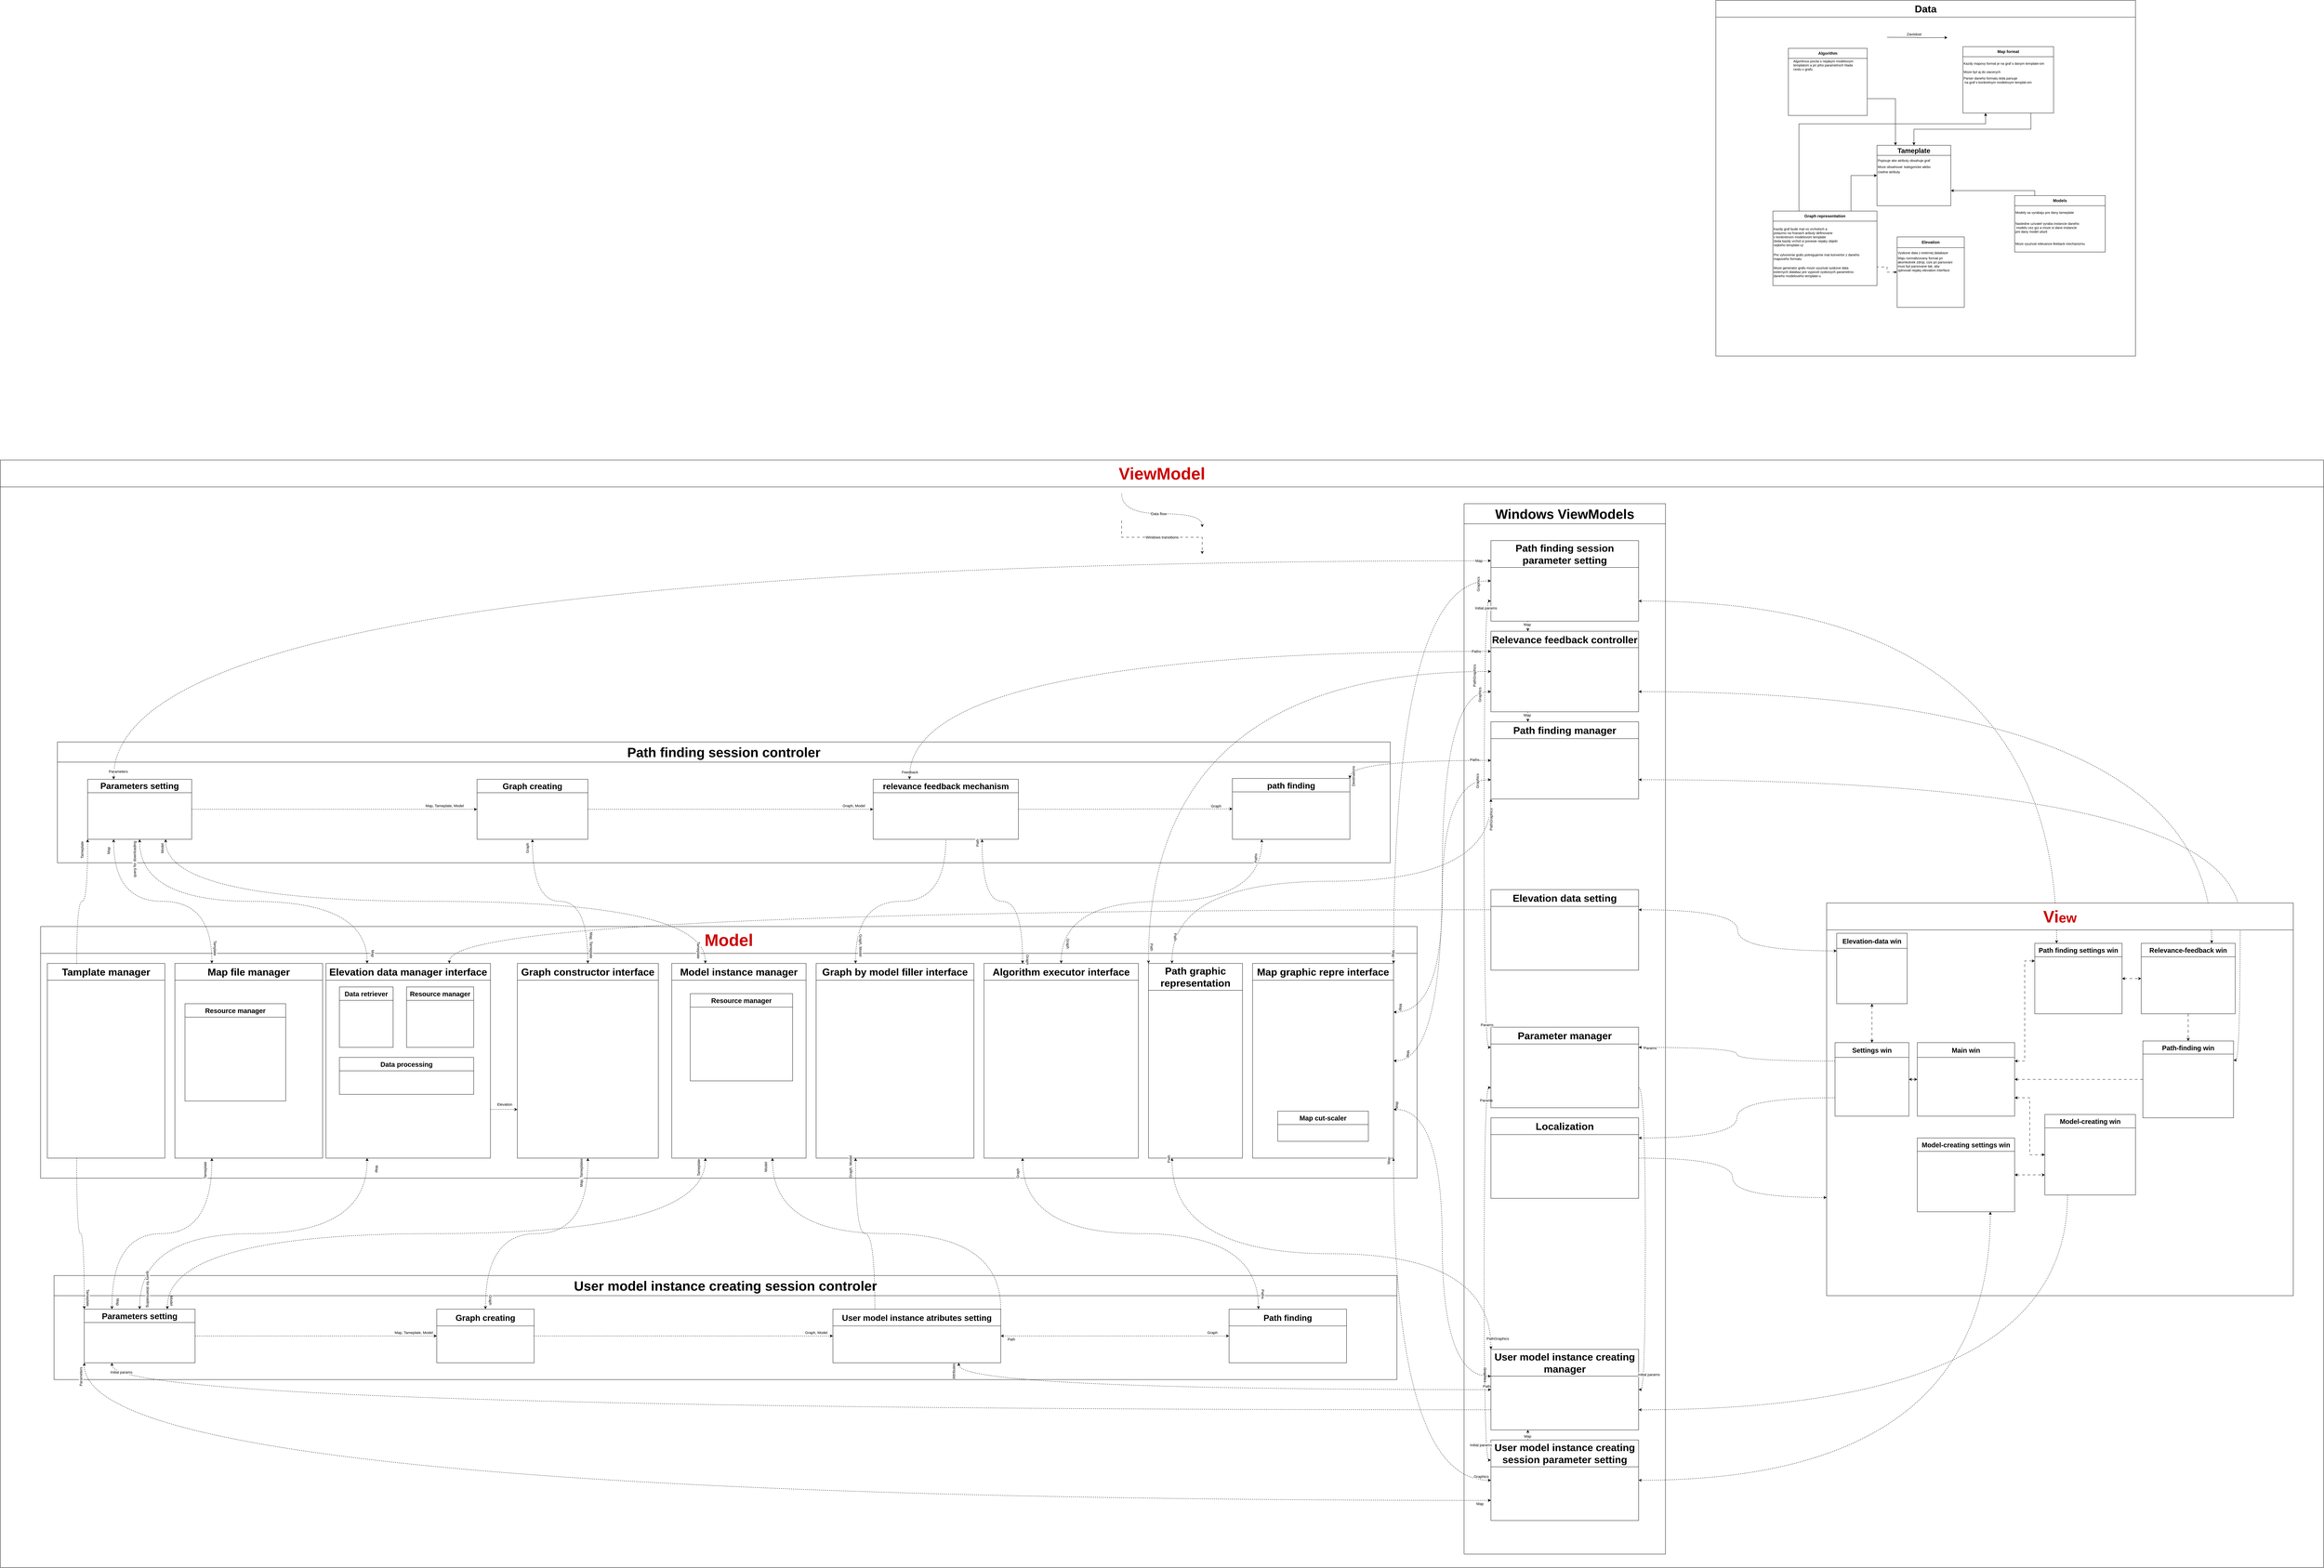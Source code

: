 <mxfile version="23.1.5" type="device">
  <diagram name="Page-1" id="Oeq8SWsNVjqwi2Z7oFJg">
    <mxGraphModel dx="5924" dy="-4716" grid="1" gridSize="10" guides="1" tooltips="1" connect="1" arrows="1" fold="1" page="0" pageScale="1" pageWidth="827" pageHeight="1169" math="0" shadow="0">
      <root>
        <mxCell id="0" />
        <mxCell id="1" parent="0" />
        <mxCell id="YFC7cwVPjjb7xRcuS-bk-5" value="&lt;font style=&quot;font-size: 30px;&quot;&gt;Data&lt;/font&gt;" style="swimlane;whiteSpace=wrap;html=1;startSize=50;align=center;fontSize=10;" parent="1" vertex="1">
          <mxGeometry x="470" y="7510" width="1250" height="1060" as="geometry" />
        </mxCell>
        <mxCell id="YFC7cwVPjjb7xRcuS-bk-7" value="&lt;font style=&quot;font-size: 20px;&quot;&gt;Tameplate&lt;/font&gt;" style="swimlane;whiteSpace=wrap;html=1;startSize=30;" parent="YFC7cwVPjjb7xRcuS-bk-5" vertex="1">
          <mxGeometry x="480" y="432" width="220" height="180" as="geometry" />
        </mxCell>
        <mxCell id="YFC7cwVPjjb7xRcuS-bk-16" value="Popisuje ake atributy obsahuje graf" style="text;html=1;align=left;verticalAlign=middle;resizable=0;points=[];autosize=1;strokeColor=none;fillColor=none;fontSize=10;" parent="YFC7cwVPjjb7xRcuS-bk-7" vertex="1">
          <mxGeometry y="30" width="190" height="30" as="geometry" />
        </mxCell>
        <mxCell id="yP9o1ustINh5DsTf5xkj-110" value="&lt;font style=&quot;font-size: 10px;&quot;&gt;Moze obsahovat&amp;nbsp; kategoricke alebo&amp;nbsp; &lt;br&gt;ciselne atributy&lt;/font&gt;" style="text;html=1;align=left;verticalAlign=middle;resizable=0;points=[];autosize=1;strokeColor=none;fillColor=none;" vertex="1" parent="YFC7cwVPjjb7xRcuS-bk-7">
          <mxGeometry y="51" width="180" height="40" as="geometry" />
        </mxCell>
        <mxCell id="YFC7cwVPjjb7xRcuS-bk-14" style="edgeStyle=orthogonalEdgeStyle;rounded=0;orthogonalLoop=1;jettySize=auto;html=1;exitX=1;exitY=0.75;exitDx=0;exitDy=0;entryX=0.25;entryY=0;entryDx=0;entryDy=0;" parent="YFC7cwVPjjb7xRcuS-bk-5" source="YFC7cwVPjjb7xRcuS-bk-8" target="YFC7cwVPjjb7xRcuS-bk-7" edge="1">
          <mxGeometry relative="1" as="geometry">
            <mxPoint x="796" y="348" as="targetPoint" />
          </mxGeometry>
        </mxCell>
        <mxCell id="YFC7cwVPjjb7xRcuS-bk-8" value="&lt;div&gt;Algorithm&lt;/div&gt;" style="swimlane;whiteSpace=wrap;html=1;startSize=30;" parent="YFC7cwVPjjb7xRcuS-bk-5" vertex="1">
          <mxGeometry x="216" y="143" width="235" height="200" as="geometry" />
        </mxCell>
        <mxCell id="YFC7cwVPjjb7xRcuS-bk-25" value="&lt;div style=&quot;font-size: 10px;&quot;&gt;Algoritmus pocita s nejakym modelovym&amp;nbsp;&lt;/div&gt;&lt;div align=&quot;left&quot; style=&quot;font-size: 10px;&quot;&gt;templatom a pri jeho parametroch hlada&lt;/div&gt;&lt;div align=&quot;left&quot; style=&quot;font-size: 10px;&quot;&gt;cestu v grafu&lt;br&gt;&lt;/div&gt;" style="text;html=1;align=center;verticalAlign=middle;resizable=0;points=[];autosize=1;strokeColor=none;fillColor=none;fontSize=10;" parent="YFC7cwVPjjb7xRcuS-bk-8" vertex="1">
          <mxGeometry x="5" y="25" width="200" height="50" as="geometry" />
        </mxCell>
        <mxCell id="YFC7cwVPjjb7xRcuS-bk-12" style="edgeStyle=orthogonalEdgeStyle;rounded=0;orthogonalLoop=1;jettySize=auto;html=1;entryX=0.5;entryY=0;entryDx=0;entryDy=0;exitX=0.75;exitY=1;exitDx=0;exitDy=0;" parent="YFC7cwVPjjb7xRcuS-bk-5" source="YFC7cwVPjjb7xRcuS-bk-9" target="YFC7cwVPjjb7xRcuS-bk-7" edge="1">
          <mxGeometry relative="1" as="geometry">
            <mxPoint x="806" y="288" as="sourcePoint" />
          </mxGeometry>
        </mxCell>
        <mxCell id="YFC7cwVPjjb7xRcuS-bk-9" value="&lt;div&gt;Map format&lt;/div&gt;" style="swimlane;whiteSpace=wrap;html=1;startSize=30;" parent="YFC7cwVPjjb7xRcuS-bk-5" vertex="1">
          <mxGeometry x="736" y="138" width="270" height="198" as="geometry" />
        </mxCell>
        <mxCell id="YFC7cwVPjjb7xRcuS-bk-26" value="&lt;div style=&quot;font-size: 10px;&quot;&gt;&lt;font style=&quot;font-size: 10px;&quot;&gt;Kazdy mapovy format je na graf s danym&amp;nbsp;&lt;/font&gt;&lt;span style=&quot;background-color: initial;&quot;&gt;template-om&lt;/span&gt;&lt;/div&gt;" style="text;html=1;align=left;verticalAlign=middle;resizable=0;points=[];autosize=1;strokeColor=none;fillColor=none;fontSize=10;" parent="YFC7cwVPjjb7xRcuS-bk-9" vertex="1">
          <mxGeometry y="35" width="260" height="30" as="geometry" />
        </mxCell>
        <mxCell id="YFC7cwVPjjb7xRcuS-bk-27" value="&lt;div style=&quot;font-size: 11px;&quot; align=&quot;left&quot;&gt;&lt;font style=&quot;font-size: 10px;&quot;&gt;Moze byt aj do viacerych&lt;/font&gt;&lt;/div&gt;" style="text;html=1;align=left;verticalAlign=middle;resizable=0;points=[];autosize=1;strokeColor=none;fillColor=none;" parent="YFC7cwVPjjb7xRcuS-bk-9" vertex="1">
          <mxGeometry y="60" width="140" height="30" as="geometry" />
        </mxCell>
        <mxCell id="YFC7cwVPjjb7xRcuS-bk-28" value="&lt;div style=&quot;font-size: 10px;&quot;&gt;Parser daneho formatu teda parsuje&lt;/div&gt;&lt;div style=&quot;font-size: 10px;&quot;&gt;&amp;nbsp;na graf s konkretnym modelovym templat-om&lt;/div&gt;" style="text;html=1;align=left;verticalAlign=middle;resizable=0;points=[];autosize=1;strokeColor=none;fillColor=none;fontSize=10;" parent="YFC7cwVPjjb7xRcuS-bk-9" vertex="1">
          <mxGeometry y="80" width="230" height="40" as="geometry" />
        </mxCell>
        <mxCell id="YFC7cwVPjjb7xRcuS-bk-13" style="edgeStyle=orthogonalEdgeStyle;rounded=0;orthogonalLoop=1;jettySize=auto;html=1;exitX=0.25;exitY=0;exitDx=0;exitDy=0;entryX=1;entryY=0.75;entryDx=0;entryDy=0;" parent="YFC7cwVPjjb7xRcuS-bk-5" source="YFC7cwVPjjb7xRcuS-bk-10" target="YFC7cwVPjjb7xRcuS-bk-7" edge="1">
          <mxGeometry relative="1" as="geometry">
            <Array as="points">
              <mxPoint x="950" y="567" />
            </Array>
          </mxGeometry>
        </mxCell>
        <mxCell id="YFC7cwVPjjb7xRcuS-bk-10" value="&lt;div&gt;Models&lt;/div&gt;" style="swimlane;whiteSpace=wrap;html=1;startSize=30;" parent="YFC7cwVPjjb7xRcuS-bk-5" vertex="1">
          <mxGeometry x="890" y="582" width="270" height="168" as="geometry" />
        </mxCell>
        <mxCell id="YFC7cwVPjjb7xRcuS-bk-24" value="&lt;div align=&quot;left&quot;&gt;&lt;font style=&quot;font-size: 10px;&quot;&gt;Modely sa vyrabaju pre dany tameplate&lt;/font&gt;&lt;/div&gt;" style="text;html=1;align=left;verticalAlign=middle;resizable=0;points=[];autosize=1;strokeColor=none;fillColor=none;" parent="YFC7cwVPjjb7xRcuS-bk-10" vertex="1">
          <mxGeometry y="35" width="200" height="30" as="geometry" />
        </mxCell>
        <mxCell id="YFC7cwVPjjb7xRcuS-bk-33" value="&lt;div align=&quot;left&quot; style=&quot;font-size: 10px;&quot;&gt;&lt;font style=&quot;font-size: 10px;&quot;&gt;Nasledne uzivatel vyraba instancie daneho&lt;/font&gt;&lt;/div&gt;&lt;div align=&quot;left&quot; style=&quot;font-size: 10px;&quot;&gt;&lt;font style=&quot;font-size: 10px;&quot;&gt;&amp;nbsp;modelu cez gui a moze si dane instancie&amp;nbsp;&lt;/font&gt;&lt;/div&gt;&lt;div align=&quot;left&quot; style=&quot;font-size: 10px;&quot;&gt;&lt;font style=&quot;font-size: 10px;&quot;&gt;pre dany model ulozit&lt;br style=&quot;font-size: 10px;&quot;&gt;&lt;/font&gt;&lt;/div&gt;" style="text;html=1;align=left;verticalAlign=middle;resizable=0;points=[];autosize=1;strokeColor=none;fillColor=none;fontSize=10;" parent="YFC7cwVPjjb7xRcuS-bk-10" vertex="1">
          <mxGeometry y="70" width="220" height="50" as="geometry" />
        </mxCell>
        <mxCell id="YFC7cwVPjjb7xRcuS-bk-37" value="&lt;div style=&quot;font-size: 11px;&quot;&gt;&lt;font style=&quot;font-size: 10px;&quot;&gt;Moze vyuzivat relevance-feeback mechanizmu&lt;/font&gt;&lt;/div&gt;" style="text;html=1;align=left;verticalAlign=middle;resizable=0;points=[];autosize=1;strokeColor=none;fillColor=none;" parent="YFC7cwVPjjb7xRcuS-bk-10" vertex="1">
          <mxGeometry y="128" width="240" height="30" as="geometry" />
        </mxCell>
        <mxCell id="YFC7cwVPjjb7xRcuS-bk-35" style="edgeStyle=orthogonalEdgeStyle;rounded=0;orthogonalLoop=1;jettySize=auto;html=1;entryX=1;entryY=0.75;entryDx=0;entryDy=0;endArrow=none;endFill=0;startArrow=classicThin;startFill=1;dashed=1;dashPattern=8 8;exitX=0;exitY=0.5;exitDx=0;exitDy=0;" parent="YFC7cwVPjjb7xRcuS-bk-5" source="YFC7cwVPjjb7xRcuS-bk-11" target="YFC7cwVPjjb7xRcuS-bk-18" edge="1">
          <mxGeometry relative="1" as="geometry">
            <mxPoint x="520" y="860" as="sourcePoint" />
          </mxGeometry>
        </mxCell>
        <mxCell id="YFC7cwVPjjb7xRcuS-bk-11" value="&lt;div&gt;Elevation&lt;/div&gt;" style="swimlane;whiteSpace=wrap;html=1;startSize=32;" parent="YFC7cwVPjjb7xRcuS-bk-5" vertex="1">
          <mxGeometry x="540" y="705" width="200" height="210" as="geometry" />
        </mxCell>
        <mxCell id="YFC7cwVPjjb7xRcuS-bk-31" value="&lt;div align=&quot;left&quot; style=&quot;font-size: 10px;&quot;&gt;&lt;font style=&quot;font-size: 10px;&quot;&gt;Vyskove data z externej databaze&lt;/font&gt;&lt;/div&gt;" style="text;html=1;align=left;verticalAlign=middle;resizable=0;points=[];autosize=1;strokeColor=none;fillColor=none;fontSize=10;" parent="YFC7cwVPjjb7xRcuS-bk-11" vertex="1">
          <mxGeometry y="32" width="180" height="30" as="geometry" />
        </mxCell>
        <mxCell id="YFC7cwVPjjb7xRcuS-bk-32" value="&lt;div&gt;Maju normalizovany format pri&amp;nbsp;&lt;/div&gt;&lt;div&gt;akomkolvek zdroji, cize pri parsovani&amp;nbsp;&lt;/div&gt;&lt;div&gt;musi byt parsovane tak, aby&lt;/div&gt;&lt;div&gt;splnovali nejaky elevation interface&lt;/div&gt;&lt;div&gt;&lt;br&gt;&lt;/div&gt;" style="text;html=1;align=left;verticalAlign=middle;resizable=0;points=[];autosize=1;strokeColor=none;fillColor=none;fontSize=10;" parent="YFC7cwVPjjb7xRcuS-bk-11" vertex="1">
          <mxGeometry y="52" width="200" height="70" as="geometry" />
        </mxCell>
        <mxCell id="yP9o1ustINh5DsTf5xkj-2" style="edgeStyle=orthogonalEdgeStyle;rounded=0;orthogonalLoop=1;jettySize=auto;html=1;exitX=0.75;exitY=0;exitDx=0;exitDy=0;entryX=0;entryY=0.5;entryDx=0;entryDy=0;" edge="1" parent="YFC7cwVPjjb7xRcuS-bk-5" source="YFC7cwVPjjb7xRcuS-bk-18" target="YFC7cwVPjjb7xRcuS-bk-7">
          <mxGeometry relative="1" as="geometry">
            <mxPoint x="476" y="558" as="targetPoint" />
          </mxGeometry>
        </mxCell>
        <mxCell id="yP9o1ustINh5DsTf5xkj-3" style="edgeStyle=orthogonalEdgeStyle;rounded=0;orthogonalLoop=1;jettySize=auto;html=1;exitX=0.25;exitY=0;exitDx=0;exitDy=0;entryX=0.25;entryY=1;entryDx=0;entryDy=0;" edge="1" parent="YFC7cwVPjjb7xRcuS-bk-5" source="YFC7cwVPjjb7xRcuS-bk-18" target="YFC7cwVPjjb7xRcuS-bk-9">
          <mxGeometry relative="1" as="geometry">
            <mxPoint x="666" y="318" as="targetPoint" />
            <Array as="points">
              <mxPoint x="274" y="368" />
              <mxPoint x="801" y="368" />
            </Array>
          </mxGeometry>
        </mxCell>
        <mxCell id="YFC7cwVPjjb7xRcuS-bk-18" value="&lt;div&gt;Graph representation&lt;/div&gt;" style="swimlane;whiteSpace=wrap;html=1;startSize=30;" parent="YFC7cwVPjjb7xRcuS-bk-5" vertex="1">
          <mxGeometry x="170" y="628" width="310" height="222" as="geometry" />
        </mxCell>
        <mxCell id="YFC7cwVPjjb7xRcuS-bk-29" value="&lt;div align=&quot;left&quot; style=&quot;font-size: 10px;&quot;&gt;&lt;font style=&quot;font-size: 10px;&quot;&gt;Kazdy graf bude mat vo vrcholoch a&amp;nbsp;&lt;/font&gt;&lt;/div&gt;&lt;div align=&quot;left&quot; style=&quot;font-size: 10px;&quot;&gt;&lt;font style=&quot;font-size: 10px;&quot;&gt;potazmo na hranach aributy definovane&amp;nbsp;&lt;/font&gt;&lt;/div&gt;&lt;div align=&quot;left&quot; style=&quot;font-size: 10px;&quot;&gt;&lt;font style=&quot;font-size: 10px;&quot;&gt;v konkretnom modelovom template&amp;nbsp;&lt;/font&gt;&lt;/div&gt;&lt;div align=&quot;left&quot; style=&quot;font-size: 10px;&quot;&gt;&lt;font style=&quot;font-size: 10px;&quot;&gt;(teda kazdy vrchol si ponesie nejaky objekt&amp;nbsp;&lt;/font&gt;&lt;/div&gt;&lt;div align=&quot;left&quot; style=&quot;font-size: 10px;&quot;&gt;&lt;font style=&quot;font-size: 10px;&quot;&gt;nejkeho template-u)&lt;br style=&quot;font-size: 10px;&quot;&gt;&lt;/font&gt;&lt;/div&gt;" style="text;html=1;align=left;verticalAlign=middle;resizable=0;points=[];autosize=1;strokeColor=none;fillColor=none;fontSize=10;" parent="YFC7cwVPjjb7xRcuS-bk-18" vertex="1">
          <mxGeometry x="0.25" y="42" width="220" height="70" as="geometry" />
        </mxCell>
        <mxCell id="YFC7cwVPjjb7xRcuS-bk-36" value="&lt;div align=&quot;left&quot; style=&quot;font-size: 10px;&quot;&gt;&lt;font style=&quot;font-size: 10px;&quot;&gt;Moze generator grafu moze vyuzivat vyskove data&amp;nbsp;&lt;/font&gt;&lt;/div&gt;&lt;div align=&quot;left&quot; style=&quot;font-size: 10px;&quot;&gt;&lt;font style=&quot;font-size: 10px;&quot;&gt;externych databaz&amp;nbsp;&lt;/font&gt;&lt;span style=&quot;font-size: 10px; background-color: initial;&quot;&gt;pre vypocet vyskovych parametrov&amp;nbsp;&lt;/span&gt;&lt;/div&gt;&lt;div align=&quot;left&quot; style=&quot;font-size: 10px;&quot;&gt;&lt;span style=&quot;font-size: 10px; background-color: initial;&quot;&gt;daneho&amp;nbsp;&lt;/span&gt;&lt;span style=&quot;font-size: 10px; background-color: initial;&quot;&gt;modeloveho template-u&lt;/span&gt;&lt;/div&gt;" style="text;html=1;align=left;verticalAlign=middle;resizable=0;points=[];autosize=1;strokeColor=none;fillColor=none;fontSize=10;" parent="YFC7cwVPjjb7xRcuS-bk-18" vertex="1">
          <mxGeometry x="0.25" y="156" width="260" height="50" as="geometry" />
        </mxCell>
        <mxCell id="yP9o1ustINh5DsTf5xkj-108" value="Pre vytvorenie grafu potregujeme mat konvertor z daneho&lt;br&gt;mapoveho formatu&amp;nbsp;" style="text;html=1;align=left;verticalAlign=middle;resizable=0;points=[];autosize=1;strokeColor=none;fillColor=none;fontSize=10;" vertex="1" parent="YFC7cwVPjjb7xRcuS-bk-18">
          <mxGeometry x="0.25" y="116" width="280" height="40" as="geometry" />
        </mxCell>
        <mxCell id="yP9o1ustINh5DsTf5xkj-106" style="edgeStyle=orthogonalEdgeStyle;rounded=0;orthogonalLoop=1;jettySize=auto;html=1;exitX=1;exitY=0.75;exitDx=0;exitDy=0;" edge="1" parent="YFC7cwVPjjb7xRcuS-bk-5">
          <mxGeometry relative="1" as="geometry">
            <mxPoint x="690" y="111" as="targetPoint" />
            <mxPoint x="510" y="110" as="sourcePoint" />
          </mxGeometry>
        </mxCell>
        <mxCell id="yP9o1ustINh5DsTf5xkj-107" value="Zavislost" style="edgeLabel;html=1;align=center;verticalAlign=middle;resizable=0;points=[];" vertex="1" connectable="0" parent="yP9o1ustINh5DsTf5xkj-106">
          <mxGeometry x="-0.153" y="3" relative="1" as="geometry">
            <mxPoint x="3" y="-7" as="offset" />
          </mxGeometry>
        </mxCell>
        <mxCell id="yP9o1ustINh5DsTf5xkj-115" value="&lt;font style=&quot;font-size: 50px;&quot;&gt;&lt;font color=&quot;#cc0000&quot;&gt;ViewModel&lt;/font&gt;&lt;br&gt;&lt;/font&gt;" style="swimlane;whiteSpace=wrap;html=1;startSize=80;" vertex="1" parent="1">
          <mxGeometry x="-4640" y="8880" width="6920" height="3300" as="geometry" />
        </mxCell>
        <mxCell id="yP9o1ustINh5DsTf5xkj-116" value="&lt;font style=&quot;&quot;&gt;&lt;span style=&quot;font-size: 40px;&quot;&gt;Path finding session controler&lt;/span&gt;&lt;br&gt;&lt;/font&gt;" style="swimlane;whiteSpace=wrap;html=1;startSize=60;" vertex="1" parent="yP9o1ustINh5DsTf5xkj-115">
          <mxGeometry x="170" y="840" width="3970" height="360" as="geometry" />
        </mxCell>
        <mxCell id="yP9o1ustINh5DsTf5xkj-117" value="Graph, Model" style="edgeStyle=orthogonalEdgeStyle;rounded=0;orthogonalLoop=1;jettySize=auto;html=1;exitX=1;exitY=0.5;exitDx=0;exitDy=0;entryX=0;entryY=0.5;entryDx=0;entryDy=0;dashed=1;curved=1;" edge="1" parent="yP9o1ustINh5DsTf5xkj-116" source="yP9o1ustINh5DsTf5xkj-118" target="yP9o1ustINh5DsTf5xkj-121">
          <mxGeometry x="0.86" y="11" relative="1" as="geometry">
            <mxPoint x="1" as="offset" />
          </mxGeometry>
        </mxCell>
        <mxCell id="yP9o1ustINh5DsTf5xkj-118" value="&lt;font style=&quot;&quot;&gt;&lt;font style=&quot;font-size: 25px;&quot;&gt;Graph creating&lt;/font&gt;&lt;br&gt;&lt;/font&gt;" style="swimlane;whiteSpace=wrap;html=1;startSize=40;" vertex="1" parent="yP9o1ustINh5DsTf5xkj-116">
          <mxGeometry x="1250" y="111.25" width="330" height="178.75" as="geometry" />
        </mxCell>
        <mxCell id="yP9o1ustINh5DsTf5xkj-119" style="edgeStyle=orthogonalEdgeStyle;rounded=0;orthogonalLoop=1;jettySize=auto;html=1;exitX=1;exitY=0.5;exitDx=0;exitDy=0;entryX=0;entryY=0.5;entryDx=0;entryDy=0;dashed=1;curved=1;" edge="1" parent="yP9o1ustINh5DsTf5xkj-116" source="yP9o1ustINh5DsTf5xkj-121" target="yP9o1ustINh5DsTf5xkj-122">
          <mxGeometry relative="1" as="geometry" />
        </mxCell>
        <mxCell id="yP9o1ustINh5DsTf5xkj-120" value="Graph" style="edgeLabel;html=1;align=center;verticalAlign=middle;resizable=0;points=[];" vertex="1" connectable="0" parent="yP9o1ustINh5DsTf5xkj-119">
          <mxGeometry x="0.844" y="3" relative="1" as="geometry">
            <mxPoint y="-6" as="offset" />
          </mxGeometry>
        </mxCell>
        <mxCell id="yP9o1ustINh5DsTf5xkj-121" value="&lt;font style=&quot;&quot;&gt;&lt;font style=&quot;font-size: 25px;&quot;&gt;relevance feedback mechanism&lt;/font&gt;&lt;br&gt;&lt;/font&gt;" style="swimlane;whiteSpace=wrap;html=1;startSize=40;" vertex="1" parent="yP9o1ustINh5DsTf5xkj-116">
          <mxGeometry x="2430" y="111.25" width="432.5" height="178.75" as="geometry" />
        </mxCell>
        <mxCell id="yP9o1ustINh5DsTf5xkj-122" value="&lt;font style=&quot;&quot;&gt;&lt;font style=&quot;font-size: 25px;&quot;&gt;path finding&lt;/font&gt;&lt;br&gt;&lt;/font&gt;" style="swimlane;whiteSpace=wrap;html=1;startSize=40;" vertex="1" parent="yP9o1ustINh5DsTf5xkj-116">
          <mxGeometry x="3500" y="108.75" width="350" height="181.25" as="geometry" />
        </mxCell>
        <mxCell id="yP9o1ustINh5DsTf5xkj-123" value="Map, Tameplate, Model" style="edgeStyle=orthogonalEdgeStyle;rounded=0;orthogonalLoop=1;jettySize=auto;html=1;exitX=1;exitY=0.5;exitDx=0;exitDy=0;entryX=0;entryY=0.5;entryDx=0;entryDy=0;dashed=1;curved=1;" edge="1" parent="yP9o1ustINh5DsTf5xkj-116" source="yP9o1ustINh5DsTf5xkj-124" target="yP9o1ustINh5DsTf5xkj-118">
          <mxGeometry x="0.771" y="11" relative="1" as="geometry">
            <mxPoint as="offset" />
          </mxGeometry>
        </mxCell>
        <mxCell id="yP9o1ustINh5DsTf5xkj-124" value="&lt;font style=&quot;&quot;&gt;&lt;font style=&quot;font-size: 26px;&quot;&gt;Parameters setting&lt;/font&gt;&lt;br&gt;&lt;/font&gt;" style="swimlane;whiteSpace=wrap;html=1;startSize=40;" vertex="1" parent="yP9o1ustINh5DsTf5xkj-116">
          <mxGeometry x="90" y="111.25" width="310" height="178.75" as="geometry" />
        </mxCell>
        <mxCell id="yP9o1ustINh5DsTf5xkj-125" value="&lt;font style=&quot;&quot;&gt;&lt;font style=&quot;font-size: 40px;&quot;&gt;User model instance creating session controler&lt;/font&gt;&lt;br&gt;&lt;/font&gt;" style="swimlane;whiteSpace=wrap;html=1;startSize=60;" vertex="1" parent="yP9o1ustINh5DsTf5xkj-115">
          <mxGeometry x="160" y="2430" width="4000" height="310" as="geometry" />
        </mxCell>
        <mxCell id="yP9o1ustINh5DsTf5xkj-126" style="edgeStyle=orthogonalEdgeStyle;rounded=0;orthogonalLoop=1;jettySize=auto;html=1;exitX=1;exitY=0.5;exitDx=0;exitDy=0;entryX=0;entryY=0.5;entryDx=0;entryDy=0;startArrow=none;startFill=0;dashed=1;curved=1;" edge="1" parent="yP9o1ustINh5DsTf5xkj-125" source="yP9o1ustINh5DsTf5xkj-133" target="yP9o1ustINh5DsTf5xkj-131">
          <mxGeometry relative="1" as="geometry" />
        </mxCell>
        <mxCell id="yP9o1ustINh5DsTf5xkj-127" value="Graph, Model" style="edgeLabel;html=1;align=center;verticalAlign=middle;resizable=0;points=[];" vertex="1" connectable="0" parent="yP9o1ustINh5DsTf5xkj-126">
          <mxGeometry x="0.914" y="-2" relative="1" as="geometry">
            <mxPoint x="-12" y="-12" as="offset" />
          </mxGeometry>
        </mxCell>
        <mxCell id="yP9o1ustINh5DsTf5xkj-128" value="&lt;font style=&quot;&quot;&gt;&lt;font style=&quot;font-size: 25px;&quot;&gt;Parameters setting&lt;/font&gt;&lt;br&gt;&lt;/font&gt;" style="swimlane;whiteSpace=wrap;html=1;startSize=40;" vertex="1" parent="yP9o1ustINh5DsTf5xkj-125">
          <mxGeometry x="90" y="100" width="330" height="160" as="geometry" />
        </mxCell>
        <mxCell id="yP9o1ustINh5DsTf5xkj-129" style="edgeStyle=orthogonalEdgeStyle;rounded=0;orthogonalLoop=1;jettySize=auto;html=1;exitX=1;exitY=0.5;exitDx=0;exitDy=0;entryX=0;entryY=0.5;entryDx=0;entryDy=0;dashed=1;startArrow=classic;startFill=1;curved=1;" edge="1" parent="yP9o1ustINh5DsTf5xkj-125" source="yP9o1ustINh5DsTf5xkj-131" target="yP9o1ustINh5DsTf5xkj-132">
          <mxGeometry relative="1" as="geometry" />
        </mxCell>
        <mxCell id="yP9o1ustINh5DsTf5xkj-130" value="Graph" style="edgeLabel;html=1;align=center;verticalAlign=middle;resizable=0;points=[];" vertex="1" connectable="0" parent="yP9o1ustINh5DsTf5xkj-129">
          <mxGeometry x="0.83" y="6" relative="1" as="geometry">
            <mxPoint x="8" y="-4" as="offset" />
          </mxGeometry>
        </mxCell>
        <mxCell id="yP9o1ustINh5DsTf5xkj-285" value="Path" style="edgeLabel;html=1;align=center;verticalAlign=middle;resizable=0;points=[];" vertex="1" connectable="0" parent="yP9o1ustINh5DsTf5xkj-129">
          <mxGeometry x="-0.887" y="1" relative="1" as="geometry">
            <mxPoint x="-8" y="11" as="offset" />
          </mxGeometry>
        </mxCell>
        <mxCell id="yP9o1ustINh5DsTf5xkj-131" value="&lt;font style=&quot;&quot;&gt;&lt;span style=&quot;font-size: 25px;&quot;&gt;User model instance atributes setting&lt;/span&gt;&lt;br&gt;&lt;/font&gt;" style="swimlane;whiteSpace=wrap;html=1;startSize=50;" vertex="1" parent="yP9o1ustINh5DsTf5xkj-125">
          <mxGeometry x="2320" y="100" width="500" height="160" as="geometry" />
        </mxCell>
        <mxCell id="yP9o1ustINh5DsTf5xkj-132" value="&lt;font style=&quot;&quot;&gt;&lt;font style=&quot;font-size: 25px;&quot;&gt;Path finding&lt;/font&gt;&lt;br&gt;&lt;/font&gt;" style="swimlane;whiteSpace=wrap;html=1;startSize=50;" vertex="1" parent="yP9o1ustINh5DsTf5xkj-125">
          <mxGeometry x="3500" y="100" width="350" height="160" as="geometry" />
        </mxCell>
        <mxCell id="yP9o1ustINh5DsTf5xkj-133" value="&lt;font style=&quot;&quot;&gt;&lt;font style=&quot;font-size: 25px;&quot;&gt;Graph creating&lt;/font&gt;&lt;br&gt;&lt;/font&gt;" style="swimlane;whiteSpace=wrap;html=1;startSize=50;" vertex="1" parent="yP9o1ustINh5DsTf5xkj-125">
          <mxGeometry x="1140" y="100" width="290" height="160" as="geometry" />
        </mxCell>
        <mxCell id="yP9o1ustINh5DsTf5xkj-134" value="" style="edgeStyle=orthogonalEdgeStyle;rounded=0;orthogonalLoop=1;jettySize=auto;html=1;exitX=1;exitY=0.5;exitDx=0;exitDy=0;entryX=0;entryY=0.5;entryDx=0;entryDy=0;startArrow=none;startFill=0;dashed=1;curved=1;" edge="1" parent="yP9o1ustINh5DsTf5xkj-125" source="yP9o1ustINh5DsTf5xkj-128" target="yP9o1ustINh5DsTf5xkj-133">
          <mxGeometry relative="1" as="geometry">
            <mxPoint x="-1370" y="10460" as="sourcePoint" />
            <mxPoint x="-810" y="10460" as="targetPoint" />
          </mxGeometry>
        </mxCell>
        <mxCell id="yP9o1ustINh5DsTf5xkj-135" value="Map, Tameplate, Model" style="edgeLabel;html=1;align=center;verticalAlign=middle;resizable=0;points=[];" vertex="1" connectable="0" parent="yP9o1ustINh5DsTf5xkj-134">
          <mxGeometry x="0.808" y="1" relative="1" as="geometry">
            <mxPoint y="-9" as="offset" />
          </mxGeometry>
        </mxCell>
        <mxCell id="yP9o1ustINh5DsTf5xkj-136" value="&lt;font style=&quot;font-size: 50px;&quot;&gt;&lt;font color=&quot;#cc0000&quot;&gt;Model&lt;/font&gt;&lt;br&gt;&lt;/font&gt;" style="swimlane;whiteSpace=wrap;html=1;startSize=80;" vertex="1" parent="yP9o1ustINh5DsTf5xkj-115">
          <mxGeometry x="120" y="1390" width="4100" height="750" as="geometry" />
        </mxCell>
        <mxCell id="yP9o1ustINh5DsTf5xkj-137" value="&lt;font style=&quot;&quot;&gt;&lt;font style=&quot;font-size: 30px;&quot;&gt;Map file manager&lt;/font&gt;&lt;br&gt;&lt;/font&gt;" style="swimlane;whiteSpace=wrap;html=1;startSize=50;" vertex="1" parent="yP9o1ustINh5DsTf5xkj-136">
          <mxGeometry x="400" y="110" width="440" height="580" as="geometry" />
        </mxCell>
        <mxCell id="yP9o1ustINh5DsTf5xkj-138" value="&lt;font style=&quot;&quot;&gt;&lt;font style=&quot;font-size: 20px;&quot;&gt;Resource manager&lt;/font&gt;&lt;br&gt;&lt;/font&gt;" style="swimlane;whiteSpace=wrap;html=1;startSize=40;" vertex="1" parent="yP9o1ustINh5DsTf5xkj-137">
          <mxGeometry x="30" y="120" width="300" height="290" as="geometry" />
        </mxCell>
        <mxCell id="yP9o1ustINh5DsTf5xkj-139" value="&lt;font style=&quot;&quot;&gt;&lt;font style=&quot;font-size: 30px;&quot;&gt;Tamplate manager&lt;/font&gt;&lt;br&gt;&lt;/font&gt;" style="swimlane;whiteSpace=wrap;html=1;startSize=50;" vertex="1" parent="yP9o1ustINh5DsTf5xkj-136">
          <mxGeometry x="20" y="110" width="350" height="580" as="geometry" />
        </mxCell>
        <mxCell id="yP9o1ustINh5DsTf5xkj-140" value="&lt;font style=&quot;&quot;&gt;&lt;font style=&quot;font-size: 30px;&quot;&gt;Graph constructor interface&lt;/font&gt;&lt;br&gt;&lt;/font&gt;" style="swimlane;whiteSpace=wrap;html=1;startSize=50;" vertex="1" parent="yP9o1ustINh5DsTf5xkj-136">
          <mxGeometry x="1420" y="110" width="420" height="580" as="geometry" />
        </mxCell>
        <mxCell id="yP9o1ustINh5DsTf5xkj-141" value="&lt;font style=&quot;&quot;&gt;&lt;font style=&quot;font-size: 30px;&quot;&gt;Model instance manager&lt;/font&gt;&lt;br&gt;&lt;/font&gt;" style="swimlane;whiteSpace=wrap;html=1;startSize=50;" vertex="1" parent="yP9o1ustINh5DsTf5xkj-136">
          <mxGeometry x="1880" y="110" width="400" height="580" as="geometry" />
        </mxCell>
        <mxCell id="yP9o1ustINh5DsTf5xkj-142" value="&lt;font style=&quot;&quot;&gt;&lt;font style=&quot;font-size: 20px;&quot;&gt;Resource manager&lt;/font&gt;&lt;br&gt;&lt;/font&gt;" style="swimlane;whiteSpace=wrap;html=1;startSize=40;" vertex="1" parent="yP9o1ustINh5DsTf5xkj-141">
          <mxGeometry x="55" y="90" width="305" height="260" as="geometry" />
        </mxCell>
        <mxCell id="yP9o1ustINh5DsTf5xkj-143" value="&lt;font style=&quot;&quot;&gt;&lt;font style=&quot;font-size: 30px;&quot;&gt;Elevation data manager interface&lt;/font&gt;&lt;br&gt;&lt;/font&gt;" style="swimlane;whiteSpace=wrap;html=1;startSize=50;" vertex="1" parent="yP9o1ustINh5DsTf5xkj-136">
          <mxGeometry x="850" y="110" width="490" height="580" as="geometry" />
        </mxCell>
        <mxCell id="yP9o1ustINh5DsTf5xkj-144" value="&lt;font style=&quot;&quot;&gt;&lt;font style=&quot;font-size: 20px;&quot;&gt;Data retriever&lt;/font&gt;&lt;br&gt;&lt;/font&gt;" style="swimlane;whiteSpace=wrap;html=1;startSize=40;" vertex="1" parent="yP9o1ustINh5DsTf5xkj-143">
          <mxGeometry x="40" y="70" width="160" height="180" as="geometry" />
        </mxCell>
        <mxCell id="yP9o1ustINh5DsTf5xkj-145" value="&lt;font style=&quot;&quot;&gt;&lt;font style=&quot;font-size: 20px;&quot;&gt;Resource manager&lt;/font&gt;&lt;br&gt;&lt;/font&gt;" style="swimlane;whiteSpace=wrap;html=1;startSize=40;" vertex="1" parent="yP9o1ustINh5DsTf5xkj-143">
          <mxGeometry x="240" y="70" width="200" height="180" as="geometry" />
        </mxCell>
        <mxCell id="yP9o1ustINh5DsTf5xkj-146" value="&lt;font style=&quot;&quot;&gt;&lt;font style=&quot;font-size: 20px;&quot;&gt;Data processing&lt;/font&gt;&lt;br&gt;&lt;/font&gt;" style="swimlane;whiteSpace=wrap;html=1;startSize=40;" vertex="1" parent="yP9o1ustINh5DsTf5xkj-143">
          <mxGeometry x="40" y="280" width="400" height="110" as="geometry" />
        </mxCell>
        <mxCell id="yP9o1ustINh5DsTf5xkj-147" value="&lt;font style=&quot;&quot;&gt;&lt;font style=&quot;font-size: 30px;&quot;&gt;Graph by model filler interface&lt;/font&gt;&lt;br&gt;&lt;/font&gt;" style="swimlane;whiteSpace=wrap;html=1;startSize=50;" vertex="1" parent="yP9o1ustINh5DsTf5xkj-136">
          <mxGeometry x="2310" y="110" width="470" height="580" as="geometry" />
        </mxCell>
        <mxCell id="yP9o1ustINh5DsTf5xkj-148" style="edgeStyle=orthogonalEdgeStyle;rounded=0;orthogonalLoop=1;jettySize=auto;html=1;exitX=1;exitY=0.75;exitDx=0;exitDy=0;entryX=0;entryY=0.75;entryDx=0;entryDy=0;dashed=1;curved=1;" edge="1" parent="yP9o1ustINh5DsTf5xkj-136" source="yP9o1ustINh5DsTf5xkj-143" target="yP9o1ustINh5DsTf5xkj-140">
          <mxGeometry relative="1" as="geometry">
            <mxPoint x="2255" y="210" as="sourcePoint" />
          </mxGeometry>
        </mxCell>
        <mxCell id="yP9o1ustINh5DsTf5xkj-149" value="Elevation" style="edgeLabel;html=1;align=center;verticalAlign=middle;resizable=0;points=[];" vertex="1" connectable="0" parent="yP9o1ustINh5DsTf5xkj-148">
          <mxGeometry x="0.227" y="-2" relative="1" as="geometry">
            <mxPoint x="-7" y="-17" as="offset" />
          </mxGeometry>
        </mxCell>
        <mxCell id="yP9o1ustINh5DsTf5xkj-150" value="&lt;font style=&quot;&quot;&gt;&lt;font style=&quot;font-size: 30px;&quot;&gt;Algorithm executor interface&lt;/font&gt;&lt;br&gt;&lt;/font&gt;" style="swimlane;whiteSpace=wrap;html=1;startSize=50;" vertex="1" parent="yP9o1ustINh5DsTf5xkj-136">
          <mxGeometry x="2810" y="110" width="460" height="580" as="geometry" />
        </mxCell>
        <mxCell id="yP9o1ustINh5DsTf5xkj-151" value="&lt;font style=&quot;&quot;&gt;&lt;font style=&quot;font-size: 30px;&quot;&gt;Path graphic representation&lt;/font&gt;&lt;br&gt;&lt;/font&gt;" style="swimlane;whiteSpace=wrap;html=1;startSize=80;" vertex="1" parent="yP9o1ustINh5DsTf5xkj-136">
          <mxGeometry x="3300" y="110" width="280" height="580" as="geometry" />
        </mxCell>
        <mxCell id="yP9o1ustINh5DsTf5xkj-152" value="&lt;font style=&quot;&quot;&gt;&lt;span style=&quot;font-size: 30px;&quot;&gt;Map graphic repre interface&lt;/span&gt;&lt;br&gt;&lt;/font&gt;" style="swimlane;whiteSpace=wrap;html=1;startSize=50;" vertex="1" parent="yP9o1ustINh5DsTf5xkj-136">
          <mxGeometry x="3610" y="110" width="420" height="580" as="geometry" />
        </mxCell>
        <mxCell id="yP9o1ustINh5DsTf5xkj-153" value="&lt;font style=&quot;&quot;&gt;&lt;font style=&quot;font-size: 20px;&quot;&gt;Map cut-scaler&lt;/font&gt;&lt;br&gt;&lt;/font&gt;" style="swimlane;whiteSpace=wrap;html=1;startSize=40;" vertex="1" parent="yP9o1ustINh5DsTf5xkj-152">
          <mxGeometry x="75" y="440" width="270" height="90" as="geometry" />
        </mxCell>
        <mxCell id="yP9o1ustINh5DsTf5xkj-154" style="edgeStyle=orthogonalEdgeStyle;rounded=0;orthogonalLoop=1;jettySize=auto;html=1;exitX=0.25;exitY=0;exitDx=0;exitDy=0;entryX=0.25;entryY=1;entryDx=0;entryDy=0;startArrow=classic;startFill=1;dashed=1;curved=1;" edge="1" parent="yP9o1ustINh5DsTf5xkj-115" source="yP9o1ustINh5DsTf5xkj-137" target="yP9o1ustINh5DsTf5xkj-124">
          <mxGeometry relative="1" as="geometry" />
        </mxCell>
        <mxCell id="yP9o1ustINh5DsTf5xkj-155" value="Map" style="edgeLabel;html=1;align=center;verticalAlign=middle;resizable=0;points=[];rotation=270;" vertex="1" connectable="0" parent="yP9o1ustINh5DsTf5xkj-154">
          <mxGeometry x="0.871" relative="1" as="geometry">
            <mxPoint x="-15" y="-8" as="offset" />
          </mxGeometry>
        </mxCell>
        <mxCell id="yP9o1ustINh5DsTf5xkj-156" value="Tamplate" style="edgeLabel;html=1;align=center;verticalAlign=middle;resizable=0;points=[];rotation=90;" vertex="1" connectable="0" parent="yP9o1ustINh5DsTf5xkj-154">
          <mxGeometry x="-0.83" y="2" relative="1" as="geometry">
            <mxPoint x="12" y="10" as="offset" />
          </mxGeometry>
        </mxCell>
        <mxCell id="yP9o1ustINh5DsTf5xkj-157" style="edgeStyle=orthogonalEdgeStyle;rounded=0;orthogonalLoop=1;jettySize=auto;html=1;exitX=0.25;exitY=1;exitDx=0;exitDy=0;dashed=1;curved=1;entryX=0.25;entryY=0;entryDx=0;entryDy=0;startArrow=classic;startFill=1;" edge="1" parent="yP9o1ustINh5DsTf5xkj-115" source="yP9o1ustINh5DsTf5xkj-137" target="yP9o1ustINh5DsTf5xkj-128">
          <mxGeometry relative="1" as="geometry" />
        </mxCell>
        <mxCell id="yP9o1ustINh5DsTf5xkj-158" value="Tameplate" style="edgeLabel;html=1;align=center;verticalAlign=middle;resizable=0;points=[];rotation=-90;" vertex="1" connectable="0" parent="yP9o1ustINh5DsTf5xkj-157">
          <mxGeometry x="-0.969" y="-1" relative="1" as="geometry">
            <mxPoint x="-19" y="25" as="offset" />
          </mxGeometry>
        </mxCell>
        <mxCell id="yP9o1ustINh5DsTf5xkj-159" value="Map" style="edgeLabel;html=1;align=center;verticalAlign=middle;resizable=0;points=[];rotation=90;" vertex="1" connectable="0" parent="yP9o1ustINh5DsTf5xkj-157">
          <mxGeometry x="0.929" y="3" relative="1" as="geometry">
            <mxPoint x="15" y="5" as="offset" />
          </mxGeometry>
        </mxCell>
        <mxCell id="yP9o1ustINh5DsTf5xkj-160" style="edgeStyle=orthogonalEdgeStyle;rounded=0;orthogonalLoop=1;jettySize=auto;html=1;exitX=0.25;exitY=1;exitDx=0;exitDy=0;entryX=0;entryY=0;entryDx=0;entryDy=0;curved=1;dashed=1;" edge="1" parent="yP9o1ustINh5DsTf5xkj-115" source="yP9o1ustINh5DsTf5xkj-139" target="yP9o1ustINh5DsTf5xkj-128">
          <mxGeometry relative="1" as="geometry" />
        </mxCell>
        <mxCell id="yP9o1ustINh5DsTf5xkj-161" value="Tameplate" style="edgeLabel;html=1;align=center;verticalAlign=middle;resizable=0;points=[];rotation=90;" vertex="1" connectable="0" parent="yP9o1ustINh5DsTf5xkj-160">
          <mxGeometry x="0.876" y="-1" relative="1" as="geometry">
            <mxPoint x="12" y="-5" as="offset" />
          </mxGeometry>
        </mxCell>
        <mxCell id="yP9o1ustINh5DsTf5xkj-162" style="edgeStyle=orthogonalEdgeStyle;rounded=0;orthogonalLoop=1;jettySize=auto;html=1;exitX=0.25;exitY=0;exitDx=0;exitDy=0;entryX=0;entryY=1;entryDx=0;entryDy=0;dashed=1;curved=1;" edge="1" parent="yP9o1ustINh5DsTf5xkj-115" source="yP9o1ustINh5DsTf5xkj-139" target="yP9o1ustINh5DsTf5xkj-124">
          <mxGeometry relative="1" as="geometry" />
        </mxCell>
        <mxCell id="yP9o1ustINh5DsTf5xkj-163" value="Tameplate" style="edgeLabel;html=1;align=center;verticalAlign=middle;resizable=0;points=[];rotation=270;" vertex="1" connectable="0" parent="yP9o1ustINh5DsTf5xkj-162">
          <mxGeometry x="0.836" y="1" relative="1" as="geometry">
            <mxPoint x="-16" y="-1" as="offset" />
          </mxGeometry>
        </mxCell>
        <mxCell id="yP9o1ustINh5DsTf5xkj-164" style="edgeStyle=orthogonalEdgeStyle;rounded=0;orthogonalLoop=1;jettySize=auto;html=1;exitX=0.5;exitY=1;exitDx=0;exitDy=0;dashed=1;curved=1;startArrow=classic;startFill=1;" edge="1" parent="yP9o1ustINh5DsTf5xkj-115" source="yP9o1ustINh5DsTf5xkj-140" target="yP9o1ustINh5DsTf5xkj-133">
          <mxGeometry relative="1" as="geometry" />
        </mxCell>
        <mxCell id="yP9o1ustINh5DsTf5xkj-165" value="Map, Tameplatee" style="edgeLabel;html=1;align=center;verticalAlign=middle;resizable=0;points=[];rotation=-90;" vertex="1" connectable="0" parent="yP9o1ustINh5DsTf5xkj-164">
          <mxGeometry x="-0.884" y="-5" relative="1" as="geometry">
            <mxPoint x="-15" as="offset" />
          </mxGeometry>
        </mxCell>
        <mxCell id="yP9o1ustINh5DsTf5xkj-166" value="Graph" style="edgeLabel;html=1;align=center;verticalAlign=middle;resizable=0;points=[];rotation=90;" vertex="1" connectable="0" parent="yP9o1ustINh5DsTf5xkj-164">
          <mxGeometry x="0.929" relative="1" as="geometry">
            <mxPoint x="15" y="-1" as="offset" />
          </mxGeometry>
        </mxCell>
        <mxCell id="yP9o1ustINh5DsTf5xkj-167" value="" style="edgeStyle=orthogonalEdgeStyle;rounded=0;orthogonalLoop=1;jettySize=auto;html=1;exitX=0.5;exitY=1;exitDx=0;exitDy=0;entryX=0.5;entryY=0;entryDx=0;entryDy=0;curved=1;dashed=1;startArrow=classic;startFill=1;horizontal=1;labelPosition=center;verticalLabelPosition=middle;align=center;verticalAlign=middle;" edge="1" parent="yP9o1ustINh5DsTf5xkj-115" source="yP9o1ustINh5DsTf5xkj-118" target="yP9o1ustINh5DsTf5xkj-140">
          <mxGeometry x="0.008" relative="1" as="geometry">
            <mxPoint as="offset" />
          </mxGeometry>
        </mxCell>
        <mxCell id="yP9o1ustINh5DsTf5xkj-168" value="Graph" style="edgeLabel;html=1;align=center;verticalAlign=middle;resizable=0;points=[];horizontal=1;rotation=270;" vertex="1" connectable="0" parent="yP9o1ustINh5DsTf5xkj-167">
          <mxGeometry x="-0.923" y="-3" relative="1" as="geometry">
            <mxPoint x="-12" y="6" as="offset" />
          </mxGeometry>
        </mxCell>
        <mxCell id="yP9o1ustINh5DsTf5xkj-169" value="Map, Tameplate" style="edgeLabel;html=1;align=center;verticalAlign=middle;resizable=0;points=[];horizontal=1;rotation=90;" vertex="1" connectable="0" parent="yP9o1ustINh5DsTf5xkj-167">
          <mxGeometry x="0.872" y="2" relative="1" as="geometry">
            <mxPoint x="8" y="-21" as="offset" />
          </mxGeometry>
        </mxCell>
        <mxCell id="yP9o1ustINh5DsTf5xkj-170" style="edgeStyle=orthogonalEdgeStyle;rounded=0;orthogonalLoop=1;jettySize=auto;html=1;exitX=0.25;exitY=0;exitDx=0;exitDy=0;entryX=0.75;entryY=1;entryDx=0;entryDy=0;dashed=1;curved=1;startArrow=classic;startFill=1;" edge="1" parent="yP9o1ustINh5DsTf5xkj-115" source="yP9o1ustINh5DsTf5xkj-141" target="yP9o1ustINh5DsTf5xkj-124">
          <mxGeometry relative="1" as="geometry" />
        </mxCell>
        <mxCell id="yP9o1ustINh5DsTf5xkj-171" value="Model" style="edgeLabel;html=1;align=center;verticalAlign=middle;resizable=0;points=[];rotation=270;" vertex="1" connectable="0" parent="yP9o1ustINh5DsTf5xkj-170">
          <mxGeometry x="0.972" y="1" relative="1" as="geometry">
            <mxPoint x="-9" as="offset" />
          </mxGeometry>
        </mxCell>
        <mxCell id="yP9o1ustINh5DsTf5xkj-172" value="Tameplate" style="edgeLabel;html=1;align=center;verticalAlign=middle;resizable=0;points=[];rotation=90;" vertex="1" connectable="0" parent="yP9o1ustINh5DsTf5xkj-170">
          <mxGeometry x="-0.965" y="4" relative="1" as="geometry">
            <mxPoint x="-16" y="-6" as="offset" />
          </mxGeometry>
        </mxCell>
        <mxCell id="yP9o1ustINh5DsTf5xkj-173" style="edgeStyle=orthogonalEdgeStyle;rounded=0;orthogonalLoop=1;jettySize=auto;html=1;exitX=1;exitY=0;exitDx=0;exitDy=0;entryX=0.75;entryY=1;entryDx=0;entryDy=0;dashed=1;curved=1;" edge="1" parent="yP9o1ustINh5DsTf5xkj-115" source="yP9o1ustINh5DsTf5xkj-131" target="yP9o1ustINh5DsTf5xkj-141">
          <mxGeometry relative="1" as="geometry" />
        </mxCell>
        <mxCell id="yP9o1ustINh5DsTf5xkj-174" value="Model" style="edgeLabel;html=1;align=center;verticalAlign=middle;resizable=0;points=[];rotation=-90;" vertex="1" connectable="0" parent="yP9o1ustINh5DsTf5xkj-173">
          <mxGeometry x="0.934" y="-2" relative="1" as="geometry">
            <mxPoint x="-22" y="-11" as="offset" />
          </mxGeometry>
        </mxCell>
        <mxCell id="yP9o1ustINh5DsTf5xkj-175" style="edgeStyle=orthogonalEdgeStyle;rounded=0;orthogonalLoop=1;jettySize=auto;html=1;exitX=0.25;exitY=1;exitDx=0;exitDy=0;entryX=0.75;entryY=0;entryDx=0;entryDy=0;curved=1;dashed=1;startArrow=classic;startFill=1;" edge="1" parent="yP9o1ustINh5DsTf5xkj-115" source="yP9o1ustINh5DsTf5xkj-141" target="yP9o1ustINh5DsTf5xkj-128">
          <mxGeometry relative="1" as="geometry">
            <mxPoint x="2082.5" y="2120" as="sourcePoint" />
            <mxPoint x="470" y="2670" as="targetPoint" />
          </mxGeometry>
        </mxCell>
        <mxCell id="yP9o1ustINh5DsTf5xkj-176" value="Model" style="edgeLabel;html=1;align=center;verticalAlign=middle;resizable=0;points=[];rotation=90;" vertex="1" connectable="0" parent="yP9o1ustINh5DsTf5xkj-175">
          <mxGeometry x="0.975" relative="1" as="geometry">
            <mxPoint x="13" as="offset" />
          </mxGeometry>
        </mxCell>
        <mxCell id="yP9o1ustINh5DsTf5xkj-177" value="Tameplate" style="edgeLabel;html=1;align=center;verticalAlign=middle;resizable=0;points=[];rotation=-90;" vertex="1" connectable="0" parent="yP9o1ustINh5DsTf5xkj-175">
          <mxGeometry x="-0.987" y="-1" relative="1" as="geometry">
            <mxPoint x="-19" y="15" as="offset" />
          </mxGeometry>
        </mxCell>
        <mxCell id="yP9o1ustINh5DsTf5xkj-178" style="edgeStyle=orthogonalEdgeStyle;rounded=0;orthogonalLoop=1;jettySize=auto;html=1;exitX=0.25;exitY=0;exitDx=0;exitDy=0;entryX=0.5;entryY=1;entryDx=0;entryDy=0;dashed=1;curved=1;startArrow=classic;startFill=1;horizontal=1;endArrow=none;endFill=0;" edge="1" parent="yP9o1ustINh5DsTf5xkj-115" source="yP9o1ustINh5DsTf5xkj-147" target="yP9o1ustINh5DsTf5xkj-121">
          <mxGeometry relative="1" as="geometry" />
        </mxCell>
        <mxCell id="yP9o1ustINh5DsTf5xkj-179" value="Graph, Model" style="edgeLabel;html=1;align=center;verticalAlign=middle;resizable=0;points=[];rotation=90;" vertex="1" connectable="0" parent="yP9o1ustINh5DsTf5xkj-178">
          <mxGeometry x="-0.884" y="-1" relative="1" as="geometry">
            <mxPoint x="14" y="-17" as="offset" />
          </mxGeometry>
        </mxCell>
        <mxCell id="yP9o1ustINh5DsTf5xkj-180" style="edgeStyle=orthogonalEdgeStyle;rounded=0;orthogonalLoop=1;jettySize=auto;html=1;exitX=0.25;exitY=1;exitDx=0;exitDy=0;entryX=0.25;entryY=0;entryDx=0;entryDy=0;dashed=1;curved=1;startArrow=classic;startFill=1;endArrow=none;endFill=0;" edge="1" parent="yP9o1ustINh5DsTf5xkj-115" source="yP9o1ustINh5DsTf5xkj-147" target="yP9o1ustINh5DsTf5xkj-131">
          <mxGeometry relative="1" as="geometry" />
        </mxCell>
        <mxCell id="yP9o1ustINh5DsTf5xkj-181" value="Graph, Model" style="edgeLabel;html=1;align=center;verticalAlign=middle;resizable=0;points=[];rotation=-90;" vertex="1" connectable="0" parent="yP9o1ustINh5DsTf5xkj-180">
          <mxGeometry x="-0.943" y="-4" relative="1" as="geometry">
            <mxPoint x="-11" y="12" as="offset" />
          </mxGeometry>
        </mxCell>
        <mxCell id="yP9o1ustINh5DsTf5xkj-182" style="edgeStyle=orthogonalEdgeStyle;rounded=0;orthogonalLoop=1;jettySize=auto;html=1;exitX=0.25;exitY=0;exitDx=0;exitDy=0;entryX=0.75;entryY=1;entryDx=0;entryDy=0;dashed=1;curved=1;startArrow=classic;startFill=1;" edge="1" parent="yP9o1ustINh5DsTf5xkj-115" source="yP9o1ustINh5DsTf5xkj-150" target="yP9o1ustINh5DsTf5xkj-121">
          <mxGeometry relative="1" as="geometry" />
        </mxCell>
        <mxCell id="yP9o1ustINh5DsTf5xkj-183" value="Graph" style="edgeLabel;html=1;align=center;verticalAlign=middle;resizable=0;points=[];rotation=90;" vertex="1" connectable="0" parent="yP9o1ustINh5DsTf5xkj-182">
          <mxGeometry x="-0.923" y="-3" relative="1" as="geometry">
            <mxPoint x="12" y="7" as="offset" />
          </mxGeometry>
        </mxCell>
        <mxCell id="yP9o1ustINh5DsTf5xkj-184" value="Path" style="edgeLabel;html=1;align=center;verticalAlign=middle;resizable=0;points=[];rotation=-90;" vertex="1" connectable="0" parent="yP9o1ustINh5DsTf5xkj-182">
          <mxGeometry x="0.917" y="-1" relative="1" as="geometry">
            <mxPoint x="-15" y="-9" as="offset" />
          </mxGeometry>
        </mxCell>
        <mxCell id="yP9o1ustINh5DsTf5xkj-185" style="edgeStyle=orthogonalEdgeStyle;rounded=0;orthogonalLoop=1;jettySize=auto;html=1;exitX=0.5;exitY=0;exitDx=0;exitDy=0;entryX=0.25;entryY=1;entryDx=0;entryDy=0;startArrow=classic;startFill=1;dashed=1;curved=1;" edge="1" parent="yP9o1ustINh5DsTf5xkj-115" source="yP9o1ustINh5DsTf5xkj-150" target="yP9o1ustINh5DsTf5xkj-122">
          <mxGeometry relative="1" as="geometry" />
        </mxCell>
        <mxCell id="yP9o1ustINh5DsTf5xkj-186" value="Graph" style="edgeLabel;html=1;align=center;verticalAlign=middle;resizable=0;points=[];rotation=90;" vertex="1" connectable="0" parent="yP9o1ustINh5DsTf5xkj-185">
          <mxGeometry x="-0.87" y="3" relative="1" as="geometry">
            <mxPoint x="23" y="3" as="offset" />
          </mxGeometry>
        </mxCell>
        <mxCell id="yP9o1ustINh5DsTf5xkj-187" value="Paths" style="edgeLabel;html=1;align=center;verticalAlign=middle;resizable=0;points=[];rotation=-90;" vertex="1" connectable="0" parent="yP9o1ustINh5DsTf5xkj-185">
          <mxGeometry x="0.881" y="-1" relative="1" as="geometry">
            <mxPoint x="-19" as="offset" />
          </mxGeometry>
        </mxCell>
        <mxCell id="yP9o1ustINh5DsTf5xkj-188" style="edgeStyle=orthogonalEdgeStyle;rounded=0;orthogonalLoop=1;jettySize=auto;html=1;exitX=0.25;exitY=1;exitDx=0;exitDy=0;entryX=0.25;entryY=0;entryDx=0;entryDy=0;startArrow=classic;startFill=1;dashed=1;curved=1;" edge="1" parent="yP9o1ustINh5DsTf5xkj-115" source="yP9o1ustINh5DsTf5xkj-150" target="yP9o1ustINh5DsTf5xkj-132">
          <mxGeometry relative="1" as="geometry" />
        </mxCell>
        <mxCell id="yP9o1ustINh5DsTf5xkj-189" value="Graph" style="edgeLabel;html=1;align=center;verticalAlign=middle;resizable=0;points=[];rotation=-90;" vertex="1" connectable="0" parent="yP9o1ustINh5DsTf5xkj-188">
          <mxGeometry x="-0.92" y="1" relative="1" as="geometry">
            <mxPoint x="-16" as="offset" />
          </mxGeometry>
        </mxCell>
        <mxCell id="yP9o1ustINh5DsTf5xkj-190" value="Paths" style="edgeLabel;html=1;align=center;verticalAlign=middle;resizable=0;points=[];rotation=90;" vertex="1" connectable="0" parent="yP9o1ustINh5DsTf5xkj-188">
          <mxGeometry x="0.922" y="3" relative="1" as="geometry">
            <mxPoint x="10" as="offset" />
          </mxGeometry>
        </mxCell>
        <mxCell id="yP9o1ustINh5DsTf5xkj-191" style="edgeStyle=orthogonalEdgeStyle;rounded=0;orthogonalLoop=1;jettySize=auto;html=1;exitX=0.25;exitY=1;exitDx=0;exitDy=0;entryX=0;entryY=0;entryDx=0;entryDy=0;dashed=1;curved=1;startArrow=classic;startFill=1;" edge="1" parent="yP9o1ustINh5DsTf5xkj-115" source="yP9o1ustINh5DsTf5xkj-151" target="yP9o1ustINh5DsTf5xkj-249">
          <mxGeometry relative="1" as="geometry" />
        </mxCell>
        <mxCell id="yP9o1ustINh5DsTf5xkj-192" value="PathGraphics" style="edgeLabel;html=1;align=center;verticalAlign=middle;resizable=0;points=[];rotation=0;" vertex="1" connectable="0" parent="yP9o1ustINh5DsTf5xkj-191">
          <mxGeometry x="0.849" relative="1" as="geometry">
            <mxPoint x="20" y="83" as="offset" />
          </mxGeometry>
        </mxCell>
        <mxCell id="yP9o1ustINh5DsTf5xkj-193" value="Path" style="edgeLabel;html=1;align=center;verticalAlign=middle;resizable=0;points=[];rotation=-90;" vertex="1" connectable="0" parent="yP9o1ustINh5DsTf5xkj-191">
          <mxGeometry x="-0.862" y="2" relative="1" as="geometry">
            <mxPoint x="-12" y="-102" as="offset" />
          </mxGeometry>
        </mxCell>
        <mxCell id="yP9o1ustINh5DsTf5xkj-194" style="edgeStyle=orthogonalEdgeStyle;rounded=0;orthogonalLoop=1;jettySize=auto;html=1;exitX=0;exitY=0.5;exitDx=0;exitDy=0;entryX=0;entryY=0;entryDx=0;entryDy=0;dashed=1;curved=1;startArrow=classic;startFill=1;" edge="1" parent="yP9o1ustINh5DsTf5xkj-115" source="yP9o1ustINh5DsTf5xkj-246" target="yP9o1ustINh5DsTf5xkj-151">
          <mxGeometry relative="1" as="geometry" />
        </mxCell>
        <mxCell id="yP9o1ustINh5DsTf5xkj-195" value="Path" style="edgeLabel;html=1;align=center;verticalAlign=middle;resizable=0;points=[];rotation=90;" vertex="1" connectable="0" parent="yP9o1ustINh5DsTf5xkj-194">
          <mxGeometry x="0.938" y="-7" relative="1" as="geometry">
            <mxPoint x="17" y="9" as="offset" />
          </mxGeometry>
        </mxCell>
        <mxCell id="yP9o1ustINh5DsTf5xkj-196" value="PathGraphics" style="edgeLabel;html=1;align=center;verticalAlign=middle;resizable=0;points=[];rotation=-90;" vertex="1" connectable="0" parent="yP9o1ustINh5DsTf5xkj-194">
          <mxGeometry x="-0.959" y="-1" relative="1" as="geometry">
            <mxPoint x="-11" y="14" as="offset" />
          </mxGeometry>
        </mxCell>
        <mxCell id="yP9o1ustINh5DsTf5xkj-197" style="edgeStyle=orthogonalEdgeStyle;rounded=0;orthogonalLoop=1;jettySize=auto;html=1;exitX=0;exitY=1;exitDx=0;exitDy=0;dashed=1;curved=1;startArrow=classic;startFill=1;entryX=0.25;entryY=0;entryDx=0;entryDy=0;" edge="1" parent="yP9o1ustINh5DsTf5xkj-115" source="yP9o1ustINh5DsTf5xkj-248" target="yP9o1ustINh5DsTf5xkj-151">
          <mxGeometry relative="1" as="geometry">
            <mxPoint x="3480" y="1500" as="targetPoint" />
          </mxGeometry>
        </mxCell>
        <mxCell id="yP9o1ustINh5DsTf5xkj-198" value="Path" style="edgeLabel;html=1;align=center;verticalAlign=middle;resizable=0;points=[];rotation=90;" vertex="1" connectable="0" parent="yP9o1ustINh5DsTf5xkj-197">
          <mxGeometry x="0.889" relative="1" as="geometry">
            <mxPoint x="10" as="offset" />
          </mxGeometry>
        </mxCell>
        <mxCell id="yP9o1ustINh5DsTf5xkj-199" value="PathGraphics" style="edgeLabel;html=1;align=center;verticalAlign=middle;resizable=0;points=[];rotation=-90;" vertex="1" connectable="0" parent="yP9o1ustINh5DsTf5xkj-197">
          <mxGeometry x="-0.885" y="-3" relative="1" as="geometry">
            <mxPoint x="3" y="-22" as="offset" />
          </mxGeometry>
        </mxCell>
        <mxCell id="yP9o1ustINh5DsTf5xkj-200" style="edgeStyle=orthogonalEdgeStyle;rounded=0;orthogonalLoop=1;jettySize=auto;html=1;exitX=1;exitY=0;exitDx=0;exitDy=0;entryX=0;entryY=0.5;entryDx=0;entryDy=0;dashed=1;curved=1;startArrow=classic;startFill=1;" edge="1" parent="yP9o1ustINh5DsTf5xkj-115" source="yP9o1ustINh5DsTf5xkj-152" target="yP9o1ustINh5DsTf5xkj-243">
          <mxGeometry relative="1" as="geometry" />
        </mxCell>
        <mxCell id="yP9o1ustINh5DsTf5xkj-201" value="Map" style="edgeLabel;html=1;align=center;verticalAlign=middle;resizable=0;points=[];rotation=90;" vertex="1" connectable="0" parent="yP9o1ustINh5DsTf5xkj-200">
          <mxGeometry x="-0.901" y="3" relative="1" as="geometry">
            <mxPoint x="3" y="41" as="offset" />
          </mxGeometry>
        </mxCell>
        <mxCell id="yP9o1ustINh5DsTf5xkj-202" value="Graphics" style="edgeLabel;html=1;align=center;verticalAlign=middle;resizable=0;points=[];rotation=270;" vertex="1" connectable="0" parent="yP9o1ustINh5DsTf5xkj-200">
          <mxGeometry x="0.936" y="2" relative="1" as="geometry">
            <mxPoint x="8" y="12" as="offset" />
          </mxGeometry>
        </mxCell>
        <mxCell id="yP9o1ustINh5DsTf5xkj-203" style="edgeStyle=orthogonalEdgeStyle;rounded=0;orthogonalLoop=1;jettySize=auto;html=1;exitX=1;exitY=0.5;exitDx=0;exitDy=0;entryX=0;entryY=0.75;entryDx=0;entryDy=0;dashed=1;curved=1;startArrow=classic;startFill=1;" edge="1" parent="yP9o1ustINh5DsTf5xkj-115" source="yP9o1ustINh5DsTf5xkj-152" target="yP9o1ustINh5DsTf5xkj-246">
          <mxGeometry relative="1" as="geometry" />
        </mxCell>
        <mxCell id="yP9o1ustINh5DsTf5xkj-204" value="Map" style="edgeLabel;html=1;align=center;verticalAlign=middle;resizable=0;points=[];rotation=90;" vertex="1" connectable="0" parent="yP9o1ustINh5DsTf5xkj-203">
          <mxGeometry x="-0.964" y="-1" relative="1" as="geometry">
            <mxPoint x="19" y="-22" as="offset" />
          </mxGeometry>
        </mxCell>
        <mxCell id="yP9o1ustINh5DsTf5xkj-205" value="Graphics" style="edgeLabel;html=1;align=center;verticalAlign=middle;resizable=0;points=[];rotation=270;" vertex="1" connectable="0" parent="yP9o1ustINh5DsTf5xkj-203">
          <mxGeometry x="0.975" y="2" relative="1" as="geometry">
            <mxPoint x="-16" y="12" as="offset" />
          </mxGeometry>
        </mxCell>
        <mxCell id="yP9o1ustINh5DsTf5xkj-206" style="edgeStyle=orthogonalEdgeStyle;rounded=0;orthogonalLoop=1;jettySize=auto;html=1;exitX=1;exitY=0.25;exitDx=0;exitDy=0;entryX=0;entryY=0.75;entryDx=0;entryDy=0;dashed=1;curved=1;startArrow=classic;startFill=1;" edge="1" parent="yP9o1ustINh5DsTf5xkj-115" source="yP9o1ustINh5DsTf5xkj-152" target="yP9o1ustINh5DsTf5xkj-248">
          <mxGeometry relative="1" as="geometry" />
        </mxCell>
        <mxCell id="yP9o1ustINh5DsTf5xkj-207" value="Map" style="edgeLabel;html=1;align=center;verticalAlign=middle;resizable=0;points=[];rotation=90;" vertex="1" connectable="0" parent="yP9o1ustINh5DsTf5xkj-206">
          <mxGeometry x="-0.981" y="-3" relative="1" as="geometry">
            <mxPoint x="12" y="-18" as="offset" />
          </mxGeometry>
        </mxCell>
        <mxCell id="yP9o1ustINh5DsTf5xkj-208" value="Graphics" style="edgeLabel;html=1;align=center;verticalAlign=middle;resizable=0;points=[];rotation=-90;" vertex="1" connectable="0" parent="yP9o1ustINh5DsTf5xkj-206">
          <mxGeometry x="0.976" y="10" relative="1" as="geometry">
            <mxPoint x="-28" y="14" as="offset" />
          </mxGeometry>
        </mxCell>
        <mxCell id="yP9o1ustINh5DsTf5xkj-209" style="edgeStyle=orthogonalEdgeStyle;rounded=0;orthogonalLoop=1;jettySize=auto;html=1;exitX=1;exitY=1;exitDx=0;exitDy=0;startArrow=classicThin;startFill=1;dashed=1;curved=1;entryX=0;entryY=0.5;entryDx=0;entryDy=0;" edge="1" parent="yP9o1ustINh5DsTf5xkj-115" source="yP9o1ustINh5DsTf5xkj-152" target="yP9o1ustINh5DsTf5xkj-252">
          <mxGeometry relative="1" as="geometry">
            <mxPoint x="4430" y="2811.778" as="targetPoint" />
          </mxGeometry>
        </mxCell>
        <mxCell id="yP9o1ustINh5DsTf5xkj-210" value="Map" style="edgeLabel;html=1;align=center;verticalAlign=middle;resizable=0;points=[];rotation=-90;" vertex="1" connectable="0" parent="yP9o1ustINh5DsTf5xkj-209">
          <mxGeometry x="-0.981" relative="1" as="geometry">
            <mxPoint x="-15" y="-4" as="offset" />
          </mxGeometry>
        </mxCell>
        <mxCell id="yP9o1ustINh5DsTf5xkj-211" value="Graphics" style="edgeLabel;html=1;align=center;verticalAlign=middle;resizable=0;points=[];rotation=0;" vertex="1" connectable="0" parent="yP9o1ustINh5DsTf5xkj-209">
          <mxGeometry x="0.985" relative="1" as="geometry">
            <mxPoint x="-20" y="-11" as="offset" />
          </mxGeometry>
        </mxCell>
        <mxCell id="yP9o1ustINh5DsTf5xkj-212" style="edgeStyle=orthogonalEdgeStyle;rounded=0;orthogonalLoop=1;jettySize=auto;html=1;exitX=1;exitY=0.75;exitDx=0;exitDy=0;entryX=0;entryY=0.333;entryDx=0;entryDy=0;dashed=1;curved=1;startArrow=classic;startFill=1;entryPerimeter=0;" edge="1" parent="yP9o1ustINh5DsTf5xkj-115" source="yP9o1ustINh5DsTf5xkj-152" target="yP9o1ustINh5DsTf5xkj-249">
          <mxGeometry relative="1" as="geometry" />
        </mxCell>
        <mxCell id="yP9o1ustINh5DsTf5xkj-213" value="Map" style="edgeLabel;html=1;align=center;verticalAlign=middle;resizable=0;points=[];rotation=-90;" vertex="1" connectable="0" parent="yP9o1ustINh5DsTf5xkj-212">
          <mxGeometry x="-0.964" y="1" relative="1" as="geometry">
            <mxPoint x="-11" y="-11" as="offset" />
          </mxGeometry>
        </mxCell>
        <mxCell id="yP9o1ustINh5DsTf5xkj-214" value="Graphics" style="edgeLabel;html=1;align=center;verticalAlign=middle;resizable=0;points=[];rotation=90;" vertex="1" connectable="0" parent="yP9o1ustINh5DsTf5xkj-212">
          <mxGeometry x="0.971" y="-1" relative="1" as="geometry">
            <mxPoint x="-1" y="-5" as="offset" />
          </mxGeometry>
        </mxCell>
        <mxCell id="yP9o1ustINh5DsTf5xkj-256" style="edgeStyle=orthogonalEdgeStyle;rounded=0;orthogonalLoop=1;jettySize=auto;html=1;exitX=0;exitY=0.25;exitDx=0;exitDy=0;entryX=0.75;entryY=0;entryDx=0;entryDy=0;dashed=1;curved=1;startArrow=none;startFill=0;endArrow=classic;endFill=1;" edge="1" parent="yP9o1ustINh5DsTf5xkj-115" source="yP9o1ustINh5DsTf5xkj-238" target="yP9o1ustINh5DsTf5xkj-143">
          <mxGeometry relative="1" as="geometry">
            <mxPoint x="2970" y="1470" as="targetPoint" />
          </mxGeometry>
        </mxCell>
        <mxCell id="yP9o1ustINh5DsTf5xkj-257" style="edgeStyle=orthogonalEdgeStyle;rounded=0;orthogonalLoop=1;jettySize=auto;html=1;exitX=0;exitY=0.25;exitDx=0;exitDy=0;entryX=0.25;entryY=0;entryDx=0;entryDy=0;curved=1;dashed=1;startArrow=classic;startFill=1;" edge="1" parent="yP9o1ustINh5DsTf5xkj-115" source="yP9o1ustINh5DsTf5xkj-243" target="yP9o1ustINh5DsTf5xkj-124">
          <mxGeometry relative="1" as="geometry" />
        </mxCell>
        <mxCell id="yP9o1ustINh5DsTf5xkj-455" value="Parameters" style="edgeLabel;html=1;align=center;verticalAlign=middle;resizable=0;points=[];" vertex="1" connectable="0" parent="yP9o1ustINh5DsTf5xkj-257">
          <mxGeometry x="0.992" y="4" relative="1" as="geometry">
            <mxPoint x="9" y="-4" as="offset" />
          </mxGeometry>
        </mxCell>
        <mxCell id="yP9o1ustINh5DsTf5xkj-456" value="Map" style="edgeLabel;html=1;align=center;verticalAlign=middle;resizable=0;points=[];" vertex="1" connectable="0" parent="yP9o1ustINh5DsTf5xkj-257">
          <mxGeometry x="-0.977" y="5" relative="1" as="geometry">
            <mxPoint x="18" y="-5" as="offset" />
          </mxGeometry>
        </mxCell>
        <mxCell id="yP9o1ustINh5DsTf5xkj-258" style="edgeStyle=orthogonalEdgeStyle;rounded=0;orthogonalLoop=1;jettySize=auto;html=1;exitX=0;exitY=0.75;exitDx=0;exitDy=0;entryX=0;entryY=1;entryDx=0;entryDy=0;dashed=1;curved=1;startArrow=classic;startFill=1;" edge="1" parent="yP9o1ustINh5DsTf5xkj-115" source="yP9o1ustINh5DsTf5xkj-252" target="yP9o1ustINh5DsTf5xkj-128">
          <mxGeometry relative="1" as="geometry" />
        </mxCell>
        <mxCell id="yP9o1ustINh5DsTf5xkj-287" value="Parameters" style="edgeLabel;html=1;align=center;verticalAlign=middle;resizable=0;points=[];rotation=-90;" vertex="1" connectable="0" parent="yP9o1ustINh5DsTf5xkj-258">
          <mxGeometry x="0.992" y="-9" relative="1" as="geometry">
            <mxPoint x="-19" y="23" as="offset" />
          </mxGeometry>
        </mxCell>
        <mxCell id="yP9o1ustINh5DsTf5xkj-451" value="Map" style="edgeLabel;html=1;align=center;verticalAlign=middle;resizable=0;points=[];" vertex="1" connectable="0" parent="yP9o1ustINh5DsTf5xkj-258">
          <mxGeometry x="-0.973" relative="1" as="geometry">
            <mxPoint x="29" y="10" as="offset" />
          </mxGeometry>
        </mxCell>
        <mxCell id="yP9o1ustINh5DsTf5xkj-259" style="edgeStyle=orthogonalEdgeStyle;rounded=0;orthogonalLoop=1;jettySize=auto;html=1;exitX=0;exitY=0.5;exitDx=0;exitDy=0;entryX=1;entryY=0;entryDx=0;entryDy=0;dashed=1;curved=1;startArrow=classic;startFill=1;" edge="1" parent="yP9o1ustINh5DsTf5xkj-115" source="yP9o1ustINh5DsTf5xkj-248" target="yP9o1ustINh5DsTf5xkj-122">
          <mxGeometry relative="1" as="geometry" />
        </mxCell>
        <mxCell id="yP9o1ustINh5DsTf5xkj-288" value="Destinations" style="edgeLabel;html=1;align=center;verticalAlign=middle;resizable=0;points=[];rotation=-90;" vertex="1" connectable="0" parent="yP9o1ustINh5DsTf5xkj-259">
          <mxGeometry x="0.93" y="4" relative="1" as="geometry">
            <mxPoint x="6" y="10" as="offset" />
          </mxGeometry>
        </mxCell>
        <mxCell id="yP9o1ustINh5DsTf5xkj-454" value="Paths" style="edgeLabel;html=1;align=center;verticalAlign=middle;resizable=0;points=[];" vertex="1" connectable="0" parent="yP9o1ustINh5DsTf5xkj-259">
          <mxGeometry x="-0.917" y="-2" relative="1" as="geometry">
            <mxPoint x="-30" as="offset" />
          </mxGeometry>
        </mxCell>
        <mxCell id="yP9o1ustINh5DsTf5xkj-262" style="edgeStyle=orthogonalEdgeStyle;rounded=0;orthogonalLoop=1;jettySize=auto;html=1;exitX=0;exitY=0.25;exitDx=0;exitDy=0;entryX=0.25;entryY=0;entryDx=0;entryDy=0;dashed=1;startArrow=classic;startFill=1;curved=1;" edge="1" parent="yP9o1ustINh5DsTf5xkj-115" source="yP9o1ustINh5DsTf5xkj-246" target="yP9o1ustINh5DsTf5xkj-121">
          <mxGeometry relative="1" as="geometry" />
        </mxCell>
        <mxCell id="yP9o1ustINh5DsTf5xkj-452" value="Feedback" style="edgeLabel;html=1;align=center;verticalAlign=middle;resizable=0;points=[];rotation=0;" vertex="1" connectable="0" parent="yP9o1ustINh5DsTf5xkj-262">
          <mxGeometry x="0.962" y="1" relative="1" as="geometry">
            <mxPoint y="19" as="offset" />
          </mxGeometry>
        </mxCell>
        <mxCell id="yP9o1ustINh5DsTf5xkj-453" value="Paths" style="edgeLabel;html=1;align=center;verticalAlign=middle;resizable=0;points=[];" vertex="1" connectable="0" parent="yP9o1ustINh5DsTf5xkj-262">
          <mxGeometry x="-0.958" y="-5" relative="1" as="geometry">
            <mxPoint y="5" as="offset" />
          </mxGeometry>
        </mxCell>
        <mxCell id="yP9o1ustINh5DsTf5xkj-263" value="" style="endArrow=classic;html=1;rounded=0;dashed=1;edgeStyle=orthogonalEdgeStyle;curved=1;" edge="1" parent="yP9o1ustINh5DsTf5xkj-115">
          <mxGeometry width="50" height="50" relative="1" as="geometry">
            <mxPoint x="3340.03" y="100" as="sourcePoint" />
            <mxPoint x="3580.03" y="200" as="targetPoint" />
            <Array as="points">
              <mxPoint x="3340.03" y="160" />
              <mxPoint x="3580.03" y="160" />
            </Array>
          </mxGeometry>
        </mxCell>
        <mxCell id="yP9o1ustINh5DsTf5xkj-264" value="Data flow" style="edgeLabel;html=1;align=center;verticalAlign=middle;resizable=0;points=[];" vertex="1" connectable="0" parent="yP9o1ustINh5DsTf5xkj-263">
          <mxGeometry x="0.095" y="-2" relative="1" as="geometry">
            <mxPoint x="-16" y="-2" as="offset" />
          </mxGeometry>
        </mxCell>
        <mxCell id="yP9o1ustINh5DsTf5xkj-265" value="" style="endArrow=classic;html=1;rounded=0;dashed=1;edgeStyle=orthogonalEdgeStyle;dashPattern=8 8;" edge="1" parent="yP9o1ustINh5DsTf5xkj-115">
          <mxGeometry width="50" height="50" relative="1" as="geometry">
            <mxPoint x="3340.03" y="180" as="sourcePoint" />
            <mxPoint x="3580.03" y="280" as="targetPoint" />
            <Array as="points">
              <mxPoint x="3340.03" y="230" />
              <mxPoint x="3580.03" y="230" />
            </Array>
          </mxGeometry>
        </mxCell>
        <mxCell id="yP9o1ustINh5DsTf5xkj-266" value="Windows transitions" style="edgeLabel;html=1;align=center;verticalAlign=middle;resizable=0;points=[];" vertex="1" connectable="0" parent="yP9o1ustINh5DsTf5xkj-265">
          <mxGeometry x="0.095" y="-2" relative="1" as="geometry">
            <mxPoint x="-16" y="-2" as="offset" />
          </mxGeometry>
        </mxCell>
        <mxCell id="yP9o1ustINh5DsTf5xkj-235" style="edgeStyle=orthogonalEdgeStyle;rounded=0;orthogonalLoop=1;jettySize=auto;html=1;exitX=1;exitY=0.5;exitDx=0;exitDy=0;entryX=0;entryY=0.75;entryDx=0;entryDy=0;dashed=1;curved=1;" edge="1" parent="yP9o1ustINh5DsTf5xkj-115" source="yP9o1ustINh5DsTf5xkj-234" target="yP9o1ustINh5DsTf5xkj-216">
          <mxGeometry relative="1" as="geometry" />
        </mxCell>
        <mxCell id="yP9o1ustINh5DsTf5xkj-236" style="edgeStyle=orthogonalEdgeStyle;rounded=0;orthogonalLoop=1;jettySize=auto;html=1;exitX=0;exitY=0.75;exitDx=0;exitDy=0;entryX=1;entryY=0.25;entryDx=0;entryDy=0;dashed=1;curved=1;" edge="1" parent="yP9o1ustINh5DsTf5xkj-115" source="yP9o1ustINh5DsTf5xkj-217" target="yP9o1ustINh5DsTf5xkj-234">
          <mxGeometry relative="1" as="geometry" />
        </mxCell>
        <mxCell id="yP9o1ustINh5DsTf5xkj-237" style="edgeStyle=orthogonalEdgeStyle;rounded=0;orthogonalLoop=1;jettySize=auto;html=1;exitX=1;exitY=0.25;exitDx=0;exitDy=0;entryX=0;entryY=0.25;entryDx=0;entryDy=0;dashed=1;curved=1;startArrow=classic;startFill=1;" edge="1" parent="yP9o1ustINh5DsTf5xkj-115" source="yP9o1ustINh5DsTf5xkj-238" target="yP9o1ustINh5DsTf5xkj-230">
          <mxGeometry relative="1" as="geometry" />
        </mxCell>
        <mxCell id="yP9o1ustINh5DsTf5xkj-244" style="edgeStyle=orthogonalEdgeStyle;rounded=0;orthogonalLoop=1;jettySize=auto;html=1;exitX=0.25;exitY=0;exitDx=0;exitDy=0;entryX=1;entryY=0.75;entryDx=0;entryDy=0;dashed=1;curved=1;startArrow=classic;startFill=1;" edge="1" parent="yP9o1ustINh5DsTf5xkj-115" source="yP9o1ustINh5DsTf5xkj-223" target="yP9o1ustINh5DsTf5xkj-243">
          <mxGeometry relative="1" as="geometry" />
        </mxCell>
        <mxCell id="yP9o1ustINh5DsTf5xkj-247" value="" style="edgeStyle=orthogonalEdgeStyle;rounded=0;orthogonalLoop=1;jettySize=auto;html=1;exitX=0.75;exitY=0;exitDx=0;exitDy=0;entryX=1;entryY=0.75;entryDx=0;entryDy=0;dashed=1;curved=1;startArrow=classic;startFill=1;" edge="1" parent="yP9o1ustINh5DsTf5xkj-115" source="yP9o1ustINh5DsTf5xkj-225" target="yP9o1ustINh5DsTf5xkj-246">
          <mxGeometry relative="1" as="geometry">
            <mxPoint x="7117" y="1583" as="sourcePoint" />
            <mxPoint x="8065" y="2160" as="targetPoint" />
          </mxGeometry>
        </mxCell>
        <mxCell id="yP9o1ustINh5DsTf5xkj-251" style="edgeStyle=orthogonalEdgeStyle;rounded=0;orthogonalLoop=1;jettySize=auto;html=1;exitX=1;exitY=0.25;exitDx=0;exitDy=0;entryX=1;entryY=0.75;entryDx=0;entryDy=0;startArrow=classic;startFill=1;dashed=1;curved=1;" edge="1" parent="yP9o1ustINh5DsTf5xkj-115" source="yP9o1ustINh5DsTf5xkj-227" target="yP9o1ustINh5DsTf5xkj-248">
          <mxGeometry relative="1" as="geometry" />
        </mxCell>
        <mxCell id="yP9o1ustINh5DsTf5xkj-250" style="edgeStyle=orthogonalEdgeStyle;rounded=0;orthogonalLoop=1;jettySize=auto;html=1;exitX=0.25;exitY=1;exitDx=0;exitDy=0;entryX=1;entryY=0.75;entryDx=0;entryDy=0;dashed=1;curved=1;" edge="1" parent="yP9o1ustINh5DsTf5xkj-115" source="yP9o1ustINh5DsTf5xkj-228" target="yP9o1ustINh5DsTf5xkj-249">
          <mxGeometry relative="1" as="geometry" />
        </mxCell>
        <mxCell id="yP9o1ustINh5DsTf5xkj-254" style="edgeStyle=orthogonalEdgeStyle;rounded=0;orthogonalLoop=1;jettySize=auto;html=1;exitX=0.75;exitY=1;exitDx=0;exitDy=0;entryX=1;entryY=0.5;entryDx=0;entryDy=0;dashed=1;curved=1;startArrow=classic;startFill=1;" edge="1" parent="yP9o1ustINh5DsTf5xkj-115" source="yP9o1ustINh5DsTf5xkj-233" target="yP9o1ustINh5DsTf5xkj-252">
          <mxGeometry relative="1" as="geometry" />
        </mxCell>
        <mxCell id="yP9o1ustINh5DsTf5xkj-216" value="&lt;div style=&quot;&quot;&gt;&lt;font color=&quot;#cc0000&quot;&gt;&lt;font style=&quot;font-size: 50px;&quot;&gt;Vi&lt;/font&gt;&lt;font style=&quot;font-size: 40px;&quot;&gt;ew&lt;/font&gt;&lt;/font&gt;&lt;/div&gt;" style="swimlane;whiteSpace=wrap;html=1;startSize=80;" vertex="1" parent="yP9o1ustINh5DsTf5xkj-115">
          <mxGeometry x="5440" y="1320" width="1390" height="1170" as="geometry" />
        </mxCell>
        <mxCell id="yP9o1ustINh5DsTf5xkj-217" value="&lt;div style=&quot;font-size: 13px;&quot;&gt;&lt;font style=&quot;font-size: 20px;&quot;&gt;Settings win&lt;/font&gt;&lt;/div&gt;" style="swimlane;whiteSpace=wrap;html=1;startSize=44;" vertex="1" parent="yP9o1ustINh5DsTf5xkj-216">
          <mxGeometry x="25" y="416" width="220" height="219" as="geometry" />
        </mxCell>
        <mxCell id="yP9o1ustINh5DsTf5xkj-218" style="edgeStyle=orthogonalEdgeStyle;rounded=0;orthogonalLoop=1;jettySize=auto;html=1;entryX=1;entryY=0.5;entryDx=0;entryDy=0;startArrow=classic;startFill=1;dashed=1;dashPattern=8 8;" edge="1" parent="yP9o1ustINh5DsTf5xkj-216" source="yP9o1ustINh5DsTf5xkj-221" target="yP9o1ustINh5DsTf5xkj-217">
          <mxGeometry relative="1" as="geometry" />
        </mxCell>
        <mxCell id="yP9o1ustINh5DsTf5xkj-219" style="edgeStyle=orthogonalEdgeStyle;rounded=0;orthogonalLoop=1;jettySize=auto;html=1;exitX=1;exitY=0.25;exitDx=0;exitDy=0;entryX=0;entryY=0.25;entryDx=0;entryDy=0;startArrow=classic;startFill=1;dashed=1;dashPattern=8 8;" edge="1" parent="yP9o1ustINh5DsTf5xkj-216" source="yP9o1ustINh5DsTf5xkj-221" target="yP9o1ustINh5DsTf5xkj-223">
          <mxGeometry relative="1" as="geometry" />
        </mxCell>
        <mxCell id="yP9o1ustINh5DsTf5xkj-220" style="edgeStyle=orthogonalEdgeStyle;rounded=0;orthogonalLoop=1;jettySize=auto;html=1;exitX=1;exitY=0.75;exitDx=0;exitDy=0;entryX=0;entryY=0.5;entryDx=0;entryDy=0;startArrow=classic;startFill=1;dashed=1;dashPattern=8 8;" edge="1" parent="yP9o1ustINh5DsTf5xkj-216" source="yP9o1ustINh5DsTf5xkj-221" target="yP9o1ustINh5DsTf5xkj-228">
          <mxGeometry relative="1" as="geometry" />
        </mxCell>
        <mxCell id="yP9o1ustINh5DsTf5xkj-221" value="&lt;div style=&quot;font-size: 13px;&quot;&gt;&lt;font style=&quot;font-size: 20px;&quot;&gt;Main win&lt;/font&gt;&lt;/div&gt;" style="swimlane;whiteSpace=wrap;html=1;startSize=44;" vertex="1" parent="yP9o1ustINh5DsTf5xkj-216">
          <mxGeometry x="270" y="416" width="290" height="219" as="geometry" />
        </mxCell>
        <mxCell id="yP9o1ustINh5DsTf5xkj-222" style="edgeStyle=orthogonalEdgeStyle;rounded=0;orthogonalLoop=1;jettySize=auto;html=1;exitX=1;exitY=0.5;exitDx=0;exitDy=0;entryX=0;entryY=0.5;entryDx=0;entryDy=0;startArrow=classic;startFill=1;dashed=1;dashPattern=8 8;" edge="1" parent="yP9o1ustINh5DsTf5xkj-216" source="yP9o1ustINh5DsTf5xkj-223" target="yP9o1ustINh5DsTf5xkj-225">
          <mxGeometry relative="1" as="geometry" />
        </mxCell>
        <mxCell id="yP9o1ustINh5DsTf5xkj-223" value="&lt;div style=&quot;font-size: 20px;&quot;&gt;&lt;font style=&quot;font-size: 20px;&quot;&gt;Path finding settings win&lt;/font&gt;&lt;/div&gt;" style="swimlane;whiteSpace=wrap;html=1;startSize=40;" vertex="1" parent="yP9o1ustINh5DsTf5xkj-216">
          <mxGeometry x="620" y="120" width="260" height="210" as="geometry" />
        </mxCell>
        <mxCell id="yP9o1ustINh5DsTf5xkj-224" style="edgeStyle=orthogonalEdgeStyle;rounded=0;orthogonalLoop=1;jettySize=auto;html=1;exitX=0.5;exitY=1;exitDx=0;exitDy=0;entryX=0.5;entryY=0;entryDx=0;entryDy=0;dashed=1;dashPattern=8 8;" edge="1" parent="yP9o1ustINh5DsTf5xkj-216" source="yP9o1ustINh5DsTf5xkj-225" target="yP9o1ustINh5DsTf5xkj-227">
          <mxGeometry relative="1" as="geometry" />
        </mxCell>
        <mxCell id="yP9o1ustINh5DsTf5xkj-225" value="&lt;div style=&quot;font-size: 20px;&quot;&gt;Relevance-feedback win&lt;/div&gt;" style="swimlane;whiteSpace=wrap;html=1;startSize=40;" vertex="1" parent="yP9o1ustINh5DsTf5xkj-216">
          <mxGeometry x="937" y="120" width="280" height="210" as="geometry" />
        </mxCell>
        <mxCell id="yP9o1ustINh5DsTf5xkj-226" style="edgeStyle=orthogonalEdgeStyle;rounded=0;orthogonalLoop=1;jettySize=auto;html=1;exitX=0;exitY=0.5;exitDx=0;exitDy=0;entryX=1;entryY=0.5;entryDx=0;entryDy=0;dashed=1;dashPattern=8 8;" edge="1" parent="yP9o1ustINh5DsTf5xkj-216" source="yP9o1ustINh5DsTf5xkj-227" target="yP9o1ustINh5DsTf5xkj-221">
          <mxGeometry relative="1" as="geometry" />
        </mxCell>
        <mxCell id="yP9o1ustINh5DsTf5xkj-227" value="&lt;div style=&quot;font-size: 13px;&quot;&gt;&lt;font style=&quot;font-size: 20px;&quot;&gt;Path-finding win&lt;/font&gt;&lt;/div&gt;" style="swimlane;whiteSpace=wrap;html=1;startSize=39;" vertex="1" parent="yP9o1ustINh5DsTf5xkj-216">
          <mxGeometry x="942" y="411" width="270" height="229" as="geometry" />
        </mxCell>
        <mxCell id="yP9o1ustINh5DsTf5xkj-228" value="&lt;div style=&quot;font-size: 20px;&quot;&gt;&lt;font style=&quot;font-size: 20px;&quot;&gt;Model-creating win&lt;/font&gt;&lt;/div&gt;" style="swimlane;whiteSpace=wrap;html=1;startSize=40;" vertex="1" parent="yP9o1ustINh5DsTf5xkj-216">
          <mxGeometry x="650" y="630" width="270" height="240" as="geometry" />
        </mxCell>
        <mxCell id="yP9o1ustINh5DsTf5xkj-229" style="edgeStyle=orthogonalEdgeStyle;rounded=0;orthogonalLoop=1;jettySize=auto;html=1;exitX=0.5;exitY=1;exitDx=0;exitDy=0;entryX=0.5;entryY=0;entryDx=0;entryDy=0;startArrow=classic;startFill=1;dashed=1;dashPattern=8 8;" edge="1" parent="yP9o1ustINh5DsTf5xkj-216" source="yP9o1ustINh5DsTf5xkj-230" target="yP9o1ustINh5DsTf5xkj-217">
          <mxGeometry relative="1" as="geometry" />
        </mxCell>
        <mxCell id="yP9o1ustINh5DsTf5xkj-230" value="&lt;div style=&quot;font-size: 20px;&quot;&gt;Elevation-data win&lt;/div&gt;" style="swimlane;whiteSpace=wrap;html=1;startSize=45;" vertex="1" parent="yP9o1ustINh5DsTf5xkj-216">
          <mxGeometry x="30" y="90" width="210" height="210" as="geometry" />
        </mxCell>
        <mxCell id="yP9o1ustINh5DsTf5xkj-231" style="edgeStyle=orthogonalEdgeStyle;rounded=0;orthogonalLoop=1;jettySize=auto;html=1;exitX=1;exitY=0.5;exitDx=0;exitDy=0;entryX=0;entryY=0.75;entryDx=0;entryDy=0;dashed=1;dashPattern=8 8;startArrow=classic;startFill=1;" edge="1" parent="yP9o1ustINh5DsTf5xkj-216" source="yP9o1ustINh5DsTf5xkj-233" target="yP9o1ustINh5DsTf5xkj-228">
          <mxGeometry relative="1" as="geometry" />
        </mxCell>
        <mxCell id="yP9o1ustINh5DsTf5xkj-233" value="&lt;div style=&quot;font-size: 20px;&quot;&gt;&lt;font style=&quot;font-size: 20px;&quot;&gt;Model-creating settings win&lt;/font&gt;&lt;/div&gt;" style="swimlane;whiteSpace=wrap;html=1;startSize=40;" vertex="1" parent="yP9o1ustINh5DsTf5xkj-216">
          <mxGeometry x="270" y="700" width="290" height="220" as="geometry" />
        </mxCell>
        <mxCell id="yP9o1ustINh5DsTf5xkj-272" style="edgeStyle=orthogonalEdgeStyle;rounded=0;orthogonalLoop=1;jettySize=auto;html=1;exitX=0.25;exitY=0;exitDx=0;exitDy=0;entryX=0.5;entryY=1;entryDx=0;entryDy=0;curved=1;startArrow=classic;startFill=1;dashed=1;" edge="1" parent="yP9o1ustINh5DsTf5xkj-115" source="yP9o1ustINh5DsTf5xkj-143" target="yP9o1ustINh5DsTf5xkj-124">
          <mxGeometry relative="1" as="geometry" />
        </mxCell>
        <mxCell id="yP9o1ustINh5DsTf5xkj-274" value="Map" style="edgeLabel;html=1;align=center;verticalAlign=middle;resizable=0;points=[];rotation=90;" vertex="1" connectable="0" parent="yP9o1ustINh5DsTf5xkj-272">
          <mxGeometry x="-0.943" y="6" relative="1" as="geometry">
            <mxPoint x="23" as="offset" />
          </mxGeometry>
        </mxCell>
        <mxCell id="yP9o1ustINh5DsTf5xkj-275" value="query for downloading" style="edgeLabel;html=1;align=center;verticalAlign=middle;resizable=0;points=[];rotation=-90;" vertex="1" connectable="0" parent="yP9o1ustINh5DsTf5xkj-272">
          <mxGeometry x="0.946" y="-2" relative="1" as="geometry">
            <mxPoint x="-17" y="31" as="offset" />
          </mxGeometry>
        </mxCell>
        <mxCell id="yP9o1ustINh5DsTf5xkj-281" style="edgeStyle=orthogonalEdgeStyle;rounded=0;orthogonalLoop=1;jettySize=auto;html=1;exitX=0;exitY=0.25;exitDx=0;exitDy=0;entryX=1;entryY=0.25;entryDx=0;entryDy=0;curved=1;startArrow=none;startFill=0;dashed=1;" edge="1" parent="yP9o1ustINh5DsTf5xkj-115" source="yP9o1ustINh5DsTf5xkj-217" target="yP9o1ustINh5DsTf5xkj-276">
          <mxGeometry relative="1" as="geometry" />
        </mxCell>
        <mxCell id="yP9o1ustINh5DsTf5xkj-461" value="Params" style="edgeLabel;html=1;align=center;verticalAlign=middle;resizable=0;points=[];" vertex="1" connectable="0" parent="yP9o1ustINh5DsTf5xkj-281">
          <mxGeometry x="0.893" y="2" relative="1" as="geometry">
            <mxPoint as="offset" />
          </mxGeometry>
        </mxCell>
        <mxCell id="yP9o1ustINh5DsTf5xkj-282" value="&lt;font style=&quot;&quot;&gt;&lt;font style=&quot;font-size: 40px;&quot;&gt;Windows ViewModels&lt;/font&gt;&lt;br&gt;&lt;/font&gt;" style="swimlane;whiteSpace=wrap;html=1;startSize=60;" vertex="1" parent="yP9o1ustINh5DsTf5xkj-115">
          <mxGeometry x="4360" y="130" width="600" height="3130" as="geometry" />
        </mxCell>
        <mxCell id="yP9o1ustINh5DsTf5xkj-475" style="edgeStyle=orthogonalEdgeStyle;rounded=0;orthogonalLoop=1;jettySize=auto;html=1;exitX=0.25;exitY=1;exitDx=0;exitDy=0;entryX=0.25;entryY=0;entryDx=0;entryDy=0;dashed=1;curved=1;" edge="1" parent="yP9o1ustINh5DsTf5xkj-282" source="yP9o1ustINh5DsTf5xkj-243" target="yP9o1ustINh5DsTf5xkj-246">
          <mxGeometry relative="1" as="geometry" />
        </mxCell>
        <mxCell id="yP9o1ustINh5DsTf5xkj-476" value="Map" style="edgeLabel;html=1;align=center;verticalAlign=middle;resizable=0;points=[];" vertex="1" connectable="0" parent="yP9o1ustINh5DsTf5xkj-475">
          <mxGeometry x="0.133" y="-2" relative="1" as="geometry">
            <mxPoint y="-7" as="offset" />
          </mxGeometry>
        </mxCell>
        <mxCell id="yP9o1ustINh5DsTf5xkj-243" value="&lt;font style=&quot;&quot;&gt;&lt;font style=&quot;font-size: 30px;&quot;&gt;Path finding session parameter setting&lt;/font&gt;&lt;br&gt;&lt;/font&gt;" style="swimlane;whiteSpace=wrap;html=1;startSize=80;" vertex="1" parent="yP9o1ustINh5DsTf5xkj-282">
          <mxGeometry x="80" y="110" width="440" height="240" as="geometry" />
        </mxCell>
        <mxCell id="yP9o1ustINh5DsTf5xkj-477" style="edgeStyle=orthogonalEdgeStyle;rounded=0;orthogonalLoop=1;jettySize=auto;html=1;exitX=0.25;exitY=1;exitDx=0;exitDy=0;entryX=0.25;entryY=0;entryDx=0;entryDy=0;dashed=1;curved=1;" edge="1" parent="yP9o1ustINh5DsTf5xkj-282" source="yP9o1ustINh5DsTf5xkj-246" target="yP9o1ustINh5DsTf5xkj-248">
          <mxGeometry relative="1" as="geometry" />
        </mxCell>
        <mxCell id="yP9o1ustINh5DsTf5xkj-478" value="Map" style="edgeLabel;html=1;align=center;verticalAlign=middle;resizable=0;points=[];" vertex="1" connectable="0" parent="yP9o1ustINh5DsTf5xkj-477">
          <mxGeometry x="-0.475" y="-2" relative="1" as="geometry">
            <mxPoint y="2" as="offset" />
          </mxGeometry>
        </mxCell>
        <mxCell id="yP9o1ustINh5DsTf5xkj-246" value="&lt;font style=&quot;&quot;&gt;&lt;font style=&quot;font-size: 30px;&quot;&gt;Relevance feedback controller&lt;/font&gt;&lt;br&gt;&lt;/font&gt;" style="swimlane;whiteSpace=wrap;html=1;startSize=49;" vertex="1" parent="yP9o1ustINh5DsTf5xkj-282">
          <mxGeometry x="80" y="380" width="440" height="240" as="geometry" />
        </mxCell>
        <mxCell id="yP9o1ustINh5DsTf5xkj-248" value="&lt;font style=&quot;&quot;&gt;&lt;font style=&quot;font-size: 30px;&quot;&gt;Path finding manager&lt;/font&gt;&lt;br&gt;&lt;/font&gt;" style="swimlane;whiteSpace=wrap;html=1;startSize=50;" vertex="1" parent="yP9o1ustINh5DsTf5xkj-282">
          <mxGeometry x="80" y="650" width="440" height="230" as="geometry" />
        </mxCell>
        <mxCell id="yP9o1ustINh5DsTf5xkj-234" value="&lt;font style=&quot;&quot;&gt;&lt;font style=&quot;font-size: 30px;&quot;&gt;Localization&lt;/font&gt;&lt;br&gt;&lt;/font&gt;" style="swimlane;whiteSpace=wrap;html=1;startSize=50;" vertex="1" parent="yP9o1ustINh5DsTf5xkj-282">
          <mxGeometry x="80" y="1830" width="440" height="240" as="geometry" />
        </mxCell>
        <mxCell id="yP9o1ustINh5DsTf5xkj-238" value="&lt;font style=&quot;&quot;&gt;&lt;span style=&quot;font-size: 30px;&quot;&gt;Elevation data setting&lt;/span&gt;&lt;br&gt;&lt;/font&gt;" style="swimlane;whiteSpace=wrap;html=1;startSize=50;" vertex="1" parent="yP9o1ustINh5DsTf5xkj-282">
          <mxGeometry x="80" y="1150" width="440" height="240" as="geometry" />
        </mxCell>
        <mxCell id="yP9o1ustINh5DsTf5xkj-249" value="&lt;font style=&quot;&quot;&gt;&lt;span style=&quot;font-size: 30px;&quot;&gt;User model instance creating manager&lt;/span&gt;&lt;br&gt;&lt;/font&gt;" style="swimlane;whiteSpace=wrap;html=1;startSize=80;" vertex="1" parent="yP9o1ustINh5DsTf5xkj-282">
          <mxGeometry x="80" y="2520" width="440" height="240" as="geometry" />
        </mxCell>
        <mxCell id="yP9o1ustINh5DsTf5xkj-479" style="edgeStyle=orthogonalEdgeStyle;rounded=0;orthogonalLoop=1;jettySize=auto;html=1;exitX=0.25;exitY=0;exitDx=0;exitDy=0;entryX=0.25;entryY=1;entryDx=0;entryDy=0;dashed=1;curved=1;" edge="1" parent="yP9o1ustINh5DsTf5xkj-282" source="yP9o1ustINh5DsTf5xkj-252" target="yP9o1ustINh5DsTf5xkj-249">
          <mxGeometry relative="1" as="geometry" />
        </mxCell>
        <mxCell id="yP9o1ustINh5DsTf5xkj-480" value="Map" style="edgeLabel;html=1;align=center;verticalAlign=middle;resizable=0;points=[];" vertex="1" connectable="0" parent="yP9o1ustINh5DsTf5xkj-479">
          <mxGeometry x="-0.267" y="1" relative="1" as="geometry">
            <mxPoint as="offset" />
          </mxGeometry>
        </mxCell>
        <mxCell id="yP9o1ustINh5DsTf5xkj-252" value="&lt;font style=&quot;&quot;&gt;&lt;span style=&quot;font-size: 30px;&quot;&gt;User model instance creating session parameter setting&lt;/span&gt;&lt;br&gt;&lt;/font&gt;" style="swimlane;whiteSpace=wrap;html=1;startSize=80;" vertex="1" parent="yP9o1ustINh5DsTf5xkj-282">
          <mxGeometry x="80" y="2790" width="440" height="240" as="geometry" />
        </mxCell>
        <mxCell id="yP9o1ustINh5DsTf5xkj-279" style="edgeStyle=orthogonalEdgeStyle;rounded=0;orthogonalLoop=1;jettySize=auto;html=1;exitX=1;exitY=0.75;exitDx=0;exitDy=0;entryX=1;entryY=0.5;entryDx=0;entryDy=0;dashed=1;startArrow=none;startFill=0;curved=1;" edge="1" parent="yP9o1ustINh5DsTf5xkj-282" source="yP9o1ustINh5DsTf5xkj-276" target="yP9o1ustINh5DsTf5xkj-249">
          <mxGeometry relative="1" as="geometry" />
        </mxCell>
        <mxCell id="yP9o1ustINh5DsTf5xkj-465" value="Initial params" style="edgeLabel;html=1;align=center;verticalAlign=middle;resizable=0;points=[];" vertex="1" connectable="0" parent="yP9o1ustINh5DsTf5xkj-279">
          <mxGeometry x="0.862" y="-7" relative="1" as="geometry">
            <mxPoint x="17" as="offset" />
          </mxGeometry>
        </mxCell>
        <mxCell id="yP9o1ustINh5DsTf5xkj-280" style="edgeStyle=orthogonalEdgeStyle;rounded=0;orthogonalLoop=1;jettySize=auto;html=1;exitX=0;exitY=0.75;exitDx=0;exitDy=0;entryX=0;entryY=0.25;entryDx=0;entryDy=0;dashed=1;curved=1;startArrow=classic;startFill=1;" edge="1" parent="yP9o1ustINh5DsTf5xkj-282" source="yP9o1ustINh5DsTf5xkj-276" target="yP9o1ustINh5DsTf5xkj-252">
          <mxGeometry relative="1" as="geometry" />
        </mxCell>
        <mxCell id="yP9o1ustINh5DsTf5xkj-459" value="Params" style="edgeLabel;html=1;align=center;verticalAlign=middle;resizable=0;points=[];" vertex="1" connectable="0" parent="yP9o1ustINh5DsTf5xkj-280">
          <mxGeometry x="-0.899" y="6" relative="1" as="geometry">
            <mxPoint as="offset" />
          </mxGeometry>
        </mxCell>
        <mxCell id="yP9o1ustINh5DsTf5xkj-460" value="Initial params" style="edgeLabel;html=1;align=center;verticalAlign=middle;resizable=0;points=[];" vertex="1" connectable="0" parent="yP9o1ustINh5DsTf5xkj-280">
          <mxGeometry x="0.873" y="3" relative="1" as="geometry">
            <mxPoint x="-13" y="8" as="offset" />
          </mxGeometry>
        </mxCell>
        <mxCell id="yP9o1ustINh5DsTf5xkj-276" value="&lt;font style=&quot;&quot;&gt;&lt;font style=&quot;font-size: 30px;&quot;&gt;Parameter manager&lt;/font&gt;&lt;br&gt;&lt;/font&gt;" style="swimlane;whiteSpace=wrap;html=1;startSize=50;" vertex="1" parent="yP9o1ustINh5DsTf5xkj-282">
          <mxGeometry x="80" y="1560" width="440" height="240" as="geometry" />
        </mxCell>
        <mxCell id="yP9o1ustINh5DsTf5xkj-277" style="edgeStyle=orthogonalEdgeStyle;rounded=0;orthogonalLoop=1;jettySize=auto;html=1;exitX=0;exitY=0.75;exitDx=0;exitDy=0;entryX=0;entryY=0.25;entryDx=0;entryDy=0;dashed=1;curved=1;startArrow=classic;startFill=1;" edge="1" parent="yP9o1ustINh5DsTf5xkj-282" source="yP9o1ustINh5DsTf5xkj-243" target="yP9o1ustINh5DsTf5xkj-276">
          <mxGeometry relative="1" as="geometry" />
        </mxCell>
        <mxCell id="yP9o1ustINh5DsTf5xkj-457" value="Initial params" style="edgeLabel;html=1;align=center;verticalAlign=middle;resizable=0;points=[];" vertex="1" connectable="0" parent="yP9o1ustINh5DsTf5xkj-277">
          <mxGeometry x="-0.885" y="5" relative="1" as="geometry">
            <mxPoint y="-38" as="offset" />
          </mxGeometry>
        </mxCell>
        <mxCell id="yP9o1ustINh5DsTf5xkj-458" value="Params" style="edgeLabel;html=1;align=center;verticalAlign=middle;resizable=0;points=[];" vertex="1" connectable="0" parent="yP9o1ustINh5DsTf5xkj-277">
          <mxGeometry x="0.872" y="8" relative="1" as="geometry">
            <mxPoint as="offset" />
          </mxGeometry>
        </mxCell>
        <mxCell id="yP9o1ustINh5DsTf5xkj-283" style="edgeStyle=orthogonalEdgeStyle;rounded=0;orthogonalLoop=1;jettySize=auto;html=1;exitX=0;exitY=0.5;exitDx=0;exitDy=0;entryX=0.75;entryY=1;entryDx=0;entryDy=0;dashed=1;curved=1;startArrow=classic;startFill=1;" edge="1" parent="yP9o1ustINh5DsTf5xkj-115" source="yP9o1ustINh5DsTf5xkj-249" target="yP9o1ustINh5DsTf5xkj-131">
          <mxGeometry relative="1" as="geometry" />
        </mxCell>
        <mxCell id="yP9o1ustINh5DsTf5xkj-284" value="Attributes" style="edgeLabel;html=1;align=center;verticalAlign=middle;resizable=0;points=[];rotation=-90;" vertex="1" connectable="0" parent="yP9o1ustINh5DsTf5xkj-283">
          <mxGeometry x="0.968" y="-4" relative="1" as="geometry">
            <mxPoint x="-19" y="-1" as="offset" />
          </mxGeometry>
        </mxCell>
        <mxCell id="yP9o1ustINh5DsTf5xkj-286" value="Path" style="edgeLabel;html=1;align=center;verticalAlign=middle;resizable=0;points=[];" vertex="1" connectable="0" parent="yP9o1ustINh5DsTf5xkj-283">
          <mxGeometry x="-0.91" y="1" relative="1" as="geometry">
            <mxPoint x="62" y="-11" as="offset" />
          </mxGeometry>
        </mxCell>
        <mxCell id="yP9o1ustINh5DsTf5xkj-462" style="edgeStyle=orthogonalEdgeStyle;rounded=0;orthogonalLoop=1;jettySize=auto;html=1;exitX=0.25;exitY=1;exitDx=0;exitDy=0;entryX=0.5;entryY=0;entryDx=0;entryDy=0;curved=1;startArrow=classic;startFill=1;dashed=1;" edge="1" parent="yP9o1ustINh5DsTf5xkj-115" source="yP9o1ustINh5DsTf5xkj-143" target="yP9o1ustINh5DsTf5xkj-128">
          <mxGeometry relative="1" as="geometry">
            <mxPoint x="1258" y="2420" as="sourcePoint" />
            <mxPoint x="580" y="2050" as="targetPoint" />
          </mxGeometry>
        </mxCell>
        <mxCell id="yP9o1ustINh5DsTf5xkj-463" value="Map" style="edgeLabel;html=1;align=center;verticalAlign=middle;resizable=0;points=[];rotation=90;" vertex="1" connectable="0" parent="yP9o1ustINh5DsTf5xkj-462">
          <mxGeometry x="-0.943" y="6" relative="1" as="geometry">
            <mxPoint x="23" as="offset" />
          </mxGeometry>
        </mxCell>
        <mxCell id="yP9o1ustINh5DsTf5xkj-464" value="query for downloading" style="edgeLabel;html=1;align=center;verticalAlign=middle;resizable=0;points=[];rotation=90;" vertex="1" connectable="0" parent="yP9o1ustINh5DsTf5xkj-462">
          <mxGeometry x="0.946" y="-2" relative="1" as="geometry">
            <mxPoint x="27" y="-30" as="offset" />
          </mxGeometry>
        </mxCell>
        <mxCell id="yP9o1ustINh5DsTf5xkj-466" style="edgeStyle=orthogonalEdgeStyle;rounded=0;orthogonalLoop=1;jettySize=auto;html=1;exitX=0;exitY=0.75;exitDx=0;exitDy=0;entryX=0.25;entryY=1;entryDx=0;entryDy=0;dashed=1;curved=1;" edge="1" parent="yP9o1ustINh5DsTf5xkj-115" source="yP9o1ustINh5DsTf5xkj-249" target="yP9o1ustINh5DsTf5xkj-128">
          <mxGeometry relative="1" as="geometry" />
        </mxCell>
        <mxCell id="yP9o1ustINh5DsTf5xkj-467" value="Initial params" style="edgeLabel;html=1;align=center;verticalAlign=middle;resizable=0;points=[];" vertex="1" connectable="0" parent="yP9o1ustINh5DsTf5xkj-466">
          <mxGeometry x="0.987" y="-27" relative="1" as="geometry">
            <mxPoint as="offset" />
          </mxGeometry>
        </mxCell>
      </root>
    </mxGraphModel>
  </diagram>
</mxfile>
